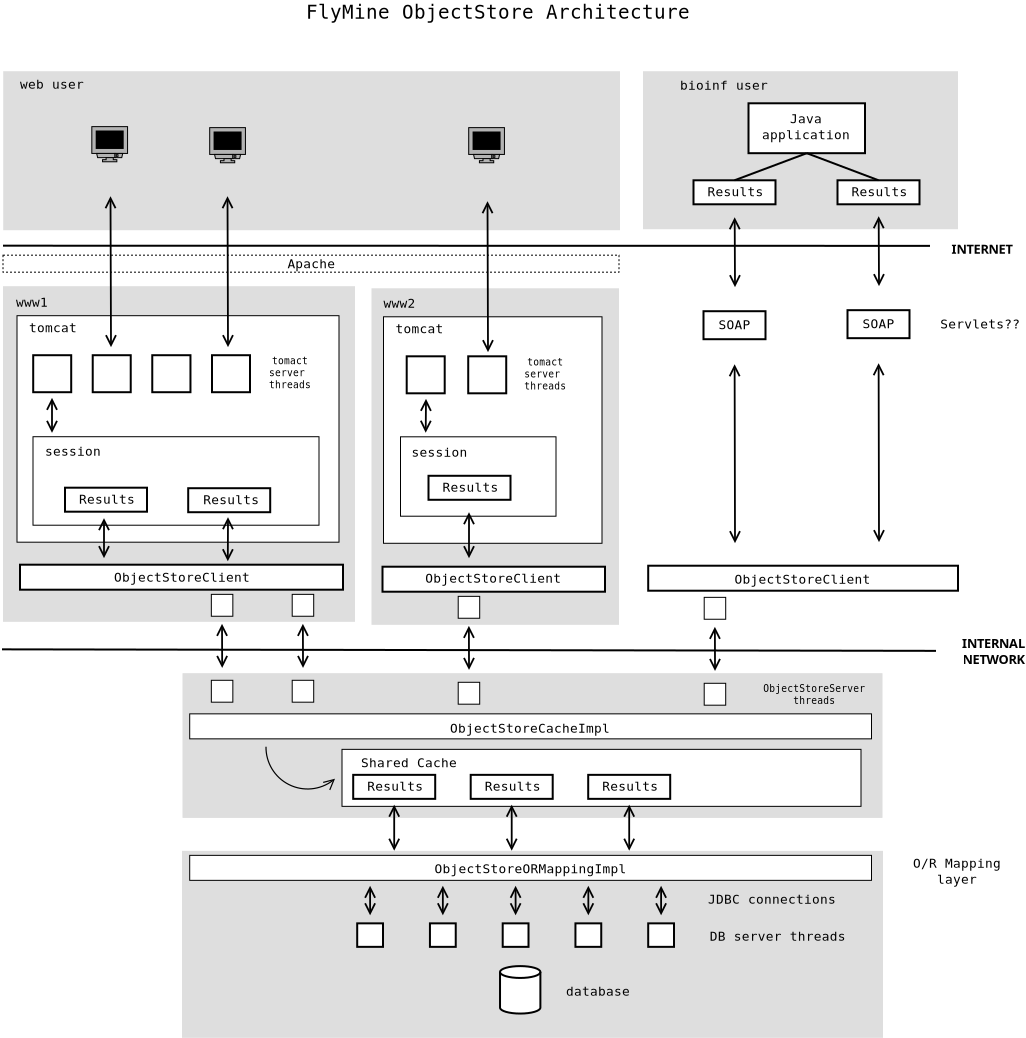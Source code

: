 <?xml version="1.0" encoding="UTF-8"?>
<dia:diagram xmlns:dia="http://www.lysator.liu.se/~alla/dia/">
  <dia:layer name="Background" visible="true">
    <dia:object type="Standard - Box" version="0" id="O0">
      <dia:attribute name="obj_pos">
        <dia:point val="28.049,26.861"/>
      </dia:attribute>
      <dia:attribute name="obj_bb">
        <dia:rectangle val="28.024,26.836;58.874,27.736"/>
      </dia:attribute>
      <dia:attribute name="elem_corner">
        <dia:point val="28.049,26.861"/>
      </dia:attribute>
      <dia:attribute name="elem_width">
        <dia:real val="30.8"/>
      </dia:attribute>
      <dia:attribute name="elem_height">
        <dia:real val="0.85"/>
      </dia:attribute>
      <dia:attribute name="border_width">
        <dia:real val="0.05"/>
      </dia:attribute>
      <dia:attribute name="show_background">
        <dia:boolean val="true"/>
      </dia:attribute>
      <dia:attribute name="line_style">
        <dia:enum val="4"/>
      </dia:attribute>
    </dia:object>
    <dia:object type="Standard - Text" version="0" id="O1">
      <dia:attribute name="obj_pos">
        <dia:point val="43.424,27.511"/>
      </dia:attribute>
      <dia:attribute name="obj_bb">
        <dia:rectangle val="41.879,26.844;45.018,27.794"/>
      </dia:attribute>
      <dia:attribute name="text">
        <dia:composite type="text">
          <dia:attribute name="string">
            <dia:string>#Apache#</dia:string>
          </dia:attribute>
          <dia:attribute name="font">
            <dia:font name="Courier"/>
          </dia:attribute>
          <dia:attribute name="height">
            <dia:real val="0.8"/>
          </dia:attribute>
          <dia:attribute name="pos">
            <dia:point val="43.424,27.511"/>
          </dia:attribute>
          <dia:attribute name="color">
            <dia:color val="#000000"/>
          </dia:attribute>
          <dia:attribute name="alignment">
            <dia:enum val="1"/>
          </dia:attribute>
        </dia:composite>
      </dia:attribute>
    </dia:object>
    <dia:object type="Standard - Box" version="0" id="O2">
      <dia:attribute name="obj_pos">
        <dia:point val="28.099,28.462"/>
      </dia:attribute>
      <dia:attribute name="obj_bb">
        <dia:rectangle val="28.049,28.413;45.649,45.195"/>
      </dia:attribute>
      <dia:attribute name="elem_corner">
        <dia:point val="28.099,28.462"/>
      </dia:attribute>
      <dia:attribute name="elem_width">
        <dia:real val="17.5"/>
      </dia:attribute>
      <dia:attribute name="elem_height">
        <dia:real val="16.683"/>
      </dia:attribute>
      <dia:attribute name="border_width">
        <dia:real val="0.1"/>
      </dia:attribute>
      <dia:attribute name="border_color">
        <dia:color val="#dedede"/>
      </dia:attribute>
      <dia:attribute name="inner_color">
        <dia:color val="#dedede"/>
      </dia:attribute>
      <dia:attribute name="show_background">
        <dia:boolean val="true"/>
      </dia:attribute>
    </dia:object>
    <dia:object type="Standard - Box" version="0" id="O3">
      <dia:attribute name="obj_pos">
        <dia:point val="28.749,29.887"/>
      </dia:attribute>
      <dia:attribute name="obj_bb">
        <dia:rectangle val="28.724,29.863;44.874,41.237"/>
      </dia:attribute>
      <dia:attribute name="elem_corner">
        <dia:point val="28.749,29.887"/>
      </dia:attribute>
      <dia:attribute name="elem_width">
        <dia:real val="16.1"/>
      </dia:attribute>
      <dia:attribute name="elem_height">
        <dia:real val="11.325"/>
      </dia:attribute>
      <dia:attribute name="border_width">
        <dia:real val="0.05"/>
      </dia:attribute>
      <dia:attribute name="show_background">
        <dia:boolean val="true"/>
      </dia:attribute>
    </dia:object>
    <dia:object type="Standard - Box" version="0" id="O4">
      <dia:attribute name="obj_pos">
        <dia:point val="37.049,56.695"/>
      </dia:attribute>
      <dia:attribute name="obj_bb">
        <dia:rectangle val="36.999,56.645;72.049,65.995"/>
      </dia:attribute>
      <dia:attribute name="elem_corner">
        <dia:point val="37.049,56.695"/>
      </dia:attribute>
      <dia:attribute name="elem_width">
        <dia:real val="34.95"/>
      </dia:attribute>
      <dia:attribute name="elem_height">
        <dia:real val="9.25"/>
      </dia:attribute>
      <dia:attribute name="border_width">
        <dia:real val="0.1"/>
      </dia:attribute>
      <dia:attribute name="border_color">
        <dia:color val="#dedede"/>
      </dia:attribute>
      <dia:attribute name="inner_color">
        <dia:color val="#dedede"/>
      </dia:attribute>
      <dia:attribute name="show_background">
        <dia:boolean val="true"/>
      </dia:attribute>
    </dia:object>
    <dia:object type="Standard - Box" version="0" id="O5">
      <dia:attribute name="obj_pos">
        <dia:point val="29.549,35.938"/>
      </dia:attribute>
      <dia:attribute name="obj_bb">
        <dia:rectangle val="29.524,35.913;43.874,40.388"/>
      </dia:attribute>
      <dia:attribute name="elem_corner">
        <dia:point val="29.549,35.938"/>
      </dia:attribute>
      <dia:attribute name="elem_width">
        <dia:real val="14.3"/>
      </dia:attribute>
      <dia:attribute name="elem_height">
        <dia:real val="4.425"/>
      </dia:attribute>
      <dia:attribute name="border_width">
        <dia:real val="0.05"/>
      </dia:attribute>
      <dia:attribute name="show_background">
        <dia:boolean val="true"/>
      </dia:attribute>
    </dia:object>
    <dia:object type="Standard - Box" version="0" id="O6">
      <dia:attribute name="obj_pos">
        <dia:point val="28.009,17.613"/>
      </dia:attribute>
      <dia:attribute name="obj_bb">
        <dia:rectangle val="27.959,17.562;58.999,25.712"/>
      </dia:attribute>
      <dia:attribute name="elem_corner">
        <dia:point val="28.009,17.613"/>
      </dia:attribute>
      <dia:attribute name="elem_width">
        <dia:real val="30.94"/>
      </dia:attribute>
      <dia:attribute name="elem_height">
        <dia:real val="8.05"/>
      </dia:attribute>
      <dia:attribute name="border_width">
        <dia:real val="0.1"/>
      </dia:attribute>
      <dia:attribute name="border_color">
        <dia:color val="#ffffff"/>
      </dia:attribute>
      <dia:attribute name="inner_color">
        <dia:color val="#dedede"/>
      </dia:attribute>
      <dia:attribute name="show_background">
        <dia:boolean val="true"/>
      </dia:attribute>
    </dia:object>
    <dia:object type="Standard - Box" version="0" id="O7">
      <dia:attribute name="obj_pos">
        <dia:point val="59.999,17.613"/>
      </dia:attribute>
      <dia:attribute name="obj_bb">
        <dia:rectangle val="59.949,17.562;75.899,25.663"/>
      </dia:attribute>
      <dia:attribute name="elem_corner">
        <dia:point val="59.999,17.613"/>
      </dia:attribute>
      <dia:attribute name="elem_width">
        <dia:real val="15.85"/>
      </dia:attribute>
      <dia:attribute name="elem_height">
        <dia:real val="8"/>
      </dia:attribute>
      <dia:attribute name="border_color">
        <dia:color val="#ffffff"/>
      </dia:attribute>
      <dia:attribute name="inner_color">
        <dia:color val="#dedede"/>
      </dia:attribute>
      <dia:attribute name="show_background">
        <dia:boolean val="true"/>
      </dia:attribute>
    </dia:object>
    <dia:object type="Standard - Text" version="0" id="O8">
      <dia:attribute name="obj_pos">
        <dia:point val="29.499,29.438"/>
      </dia:attribute>
      <dia:attribute name="obj_bb">
        <dia:rectangle val="28.504,28.77;30.543,29.72"/>
      </dia:attribute>
      <dia:attribute name="text">
        <dia:composite type="text">
          <dia:attribute name="string">
            <dia:string>#www1#</dia:string>
          </dia:attribute>
          <dia:attribute name="font">
            <dia:font name="Courier"/>
          </dia:attribute>
          <dia:attribute name="height">
            <dia:real val="0.8"/>
          </dia:attribute>
          <dia:attribute name="pos">
            <dia:point val="29.499,29.438"/>
          </dia:attribute>
          <dia:attribute name="color">
            <dia:color val="#000000"/>
          </dia:attribute>
          <dia:attribute name="alignment">
            <dia:enum val="1"/>
          </dia:attribute>
        </dia:composite>
      </dia:attribute>
    </dia:object>
    <dia:object type="Standard - Box" version="0" id="O9">
      <dia:attribute name="obj_pos">
        <dia:point val="38.499,31.863"/>
      </dia:attribute>
      <dia:attribute name="obj_bb">
        <dia:rectangle val="38.449,31.812;40.449,33.763"/>
      </dia:attribute>
      <dia:attribute name="elem_corner">
        <dia:point val="38.499,31.863"/>
      </dia:attribute>
      <dia:attribute name="elem_width">
        <dia:real val="1.9"/>
      </dia:attribute>
      <dia:attribute name="elem_height">
        <dia:real val="1.85"/>
      </dia:attribute>
      <dia:attribute name="show_background">
        <dia:boolean val="true"/>
      </dia:attribute>
    </dia:object>
    <dia:object type="Standard - Box" version="0" id="O10">
      <dia:attribute name="obj_pos">
        <dia:point val="35.512,31.863"/>
      </dia:attribute>
      <dia:attribute name="obj_bb">
        <dia:rectangle val="35.462,31.812;37.472,33.763"/>
      </dia:attribute>
      <dia:attribute name="elem_corner">
        <dia:point val="35.512,31.863"/>
      </dia:attribute>
      <dia:attribute name="elem_width">
        <dia:real val="1.91"/>
      </dia:attribute>
      <dia:attribute name="elem_height">
        <dia:real val="1.85"/>
      </dia:attribute>
      <dia:attribute name="show_background">
        <dia:boolean val="true"/>
      </dia:attribute>
    </dia:object>
    <dia:object type="Standard - Box" version="0" id="O11">
      <dia:attribute name="obj_pos">
        <dia:point val="32.535,31.863"/>
      </dia:attribute>
      <dia:attribute name="obj_bb">
        <dia:rectangle val="32.486,31.812;34.486,33.763"/>
      </dia:attribute>
      <dia:attribute name="elem_corner">
        <dia:point val="32.535,31.863"/>
      </dia:attribute>
      <dia:attribute name="elem_width">
        <dia:real val="1.9"/>
      </dia:attribute>
      <dia:attribute name="elem_height">
        <dia:real val="1.85"/>
      </dia:attribute>
      <dia:attribute name="show_background">
        <dia:boolean val="true"/>
      </dia:attribute>
    </dia:object>
    <dia:object type="Standard - Box" version="0" id="O12">
      <dia:attribute name="obj_pos">
        <dia:point val="29.559,31.863"/>
      </dia:attribute>
      <dia:attribute name="obj_bb">
        <dia:rectangle val="29.509,31.812;31.509,33.763"/>
      </dia:attribute>
      <dia:attribute name="elem_corner">
        <dia:point val="29.559,31.863"/>
      </dia:attribute>
      <dia:attribute name="elem_width">
        <dia:real val="1.9"/>
      </dia:attribute>
      <dia:attribute name="elem_height">
        <dia:real val="1.85"/>
      </dia:attribute>
      <dia:attribute name="show_background">
        <dia:boolean val="true"/>
      </dia:attribute>
    </dia:object>
    <dia:object type="Standard - Text" version="0" id="O13">
      <dia:attribute name="obj_pos">
        <dia:point val="31.549,36.888"/>
      </dia:attribute>
      <dia:attribute name="obj_bb">
        <dia:rectangle val="29.771,36.22;33.376,37.17"/>
      </dia:attribute>
      <dia:attribute name="text">
        <dia:composite type="text">
          <dia:attribute name="string">
            <dia:string>#session#</dia:string>
          </dia:attribute>
          <dia:attribute name="font">
            <dia:font name="Courier"/>
          </dia:attribute>
          <dia:attribute name="height">
            <dia:real val="0.8"/>
          </dia:attribute>
          <dia:attribute name="pos">
            <dia:point val="31.549,36.888"/>
          </dia:attribute>
          <dia:attribute name="color">
            <dia:color val="#000000"/>
          </dia:attribute>
          <dia:attribute name="alignment">
            <dia:enum val="1"/>
          </dia:attribute>
        </dia:composite>
      </dia:attribute>
    </dia:object>
    <dia:group>
      <dia:object type="Standard - Box" version="0" id="O14">
        <dia:attribute name="obj_pos">
          <dia:point val="31.149,38.487"/>
        </dia:attribute>
        <dia:attribute name="obj_bb">
          <dia:rectangle val="31.099,38.438;35.299,39.737"/>
        </dia:attribute>
        <dia:attribute name="elem_corner">
          <dia:point val="31.149,38.487"/>
        </dia:attribute>
        <dia:attribute name="elem_width">
          <dia:real val="4.1"/>
        </dia:attribute>
        <dia:attribute name="elem_height">
          <dia:real val="1.2"/>
        </dia:attribute>
        <dia:attribute name="show_background">
          <dia:boolean val="true"/>
        </dia:attribute>
      </dia:object>
      <dia:object type="Standard - Text" version="0" id="O15">
        <dia:attribute name="obj_pos">
          <dia:point val="33.249,39.288"/>
        </dia:attribute>
        <dia:attribute name="obj_bb">
          <dia:rectangle val="31.462,38.67;35.035,39.47"/>
        </dia:attribute>
        <dia:attribute name="text">
          <dia:composite type="text">
            <dia:attribute name="string">
              <dia:string>#Results#</dia:string>
            </dia:attribute>
            <dia:attribute name="font">
              <dia:font name="Courier"/>
            </dia:attribute>
            <dia:attribute name="height">
              <dia:real val="0.8"/>
            </dia:attribute>
            <dia:attribute name="pos">
              <dia:point val="33.249,39.288"/>
            </dia:attribute>
            <dia:attribute name="color">
              <dia:color val="#000000"/>
            </dia:attribute>
            <dia:attribute name="alignment">
              <dia:enum val="1"/>
            </dia:attribute>
          </dia:composite>
        </dia:attribute>
      </dia:object>
    </dia:group>
    <dia:group>
      <dia:object type="Standard - Box" version="0" id="O16">
        <dia:attribute name="obj_pos">
          <dia:point val="37.309,38.513"/>
        </dia:attribute>
        <dia:attribute name="obj_bb">
          <dia:rectangle val="37.259,38.462;41.459,39.763"/>
        </dia:attribute>
        <dia:attribute name="elem_corner">
          <dia:point val="37.309,38.513"/>
        </dia:attribute>
        <dia:attribute name="elem_width">
          <dia:real val="4.1"/>
        </dia:attribute>
        <dia:attribute name="elem_height">
          <dia:real val="1.2"/>
        </dia:attribute>
        <dia:attribute name="show_background">
          <dia:boolean val="true"/>
        </dia:attribute>
      </dia:object>
      <dia:object type="Standard - Text" version="0" id="O17">
        <dia:attribute name="obj_pos">
          <dia:point val="39.459,39.312"/>
        </dia:attribute>
        <dia:attribute name="obj_bb">
          <dia:rectangle val="37.672,38.695;41.245,39.495"/>
        </dia:attribute>
        <dia:attribute name="text">
          <dia:composite type="text">
            <dia:attribute name="string">
              <dia:string>#Results#</dia:string>
            </dia:attribute>
            <dia:attribute name="font">
              <dia:font name="Courier"/>
            </dia:attribute>
            <dia:attribute name="height">
              <dia:real val="0.8"/>
            </dia:attribute>
            <dia:attribute name="pos">
              <dia:point val="39.459,39.312"/>
            </dia:attribute>
            <dia:attribute name="color">
              <dia:color val="#000000"/>
            </dia:attribute>
            <dia:attribute name="alignment">
              <dia:enum val="1"/>
            </dia:attribute>
          </dia:composite>
        </dia:attribute>
      </dia:object>
    </dia:group>
    <dia:group>
      <dia:object type="Standard - Box" version="0" id="O18">
        <dia:attribute name="obj_pos">
          <dia:point val="28.899,42.337"/>
        </dia:attribute>
        <dia:attribute name="obj_bb">
          <dia:rectangle val="28.849,42.288;45.099,43.638"/>
        </dia:attribute>
        <dia:attribute name="elem_corner">
          <dia:point val="28.899,42.337"/>
        </dia:attribute>
        <dia:attribute name="elem_width">
          <dia:real val="16.15"/>
        </dia:attribute>
        <dia:attribute name="elem_height">
          <dia:real val="1.25"/>
        </dia:attribute>
        <dia:attribute name="show_background">
          <dia:boolean val="true"/>
        </dia:attribute>
      </dia:object>
      <dia:object type="Standard - Text" version="0" id="O19">
        <dia:attribute name="obj_pos">
          <dia:point val="36.999,43.188"/>
        </dia:attribute>
        <dia:attribute name="obj_bb">
          <dia:rectangle val="32.577,42.57;41.421,43.37"/>
        </dia:attribute>
        <dia:attribute name="text">
          <dia:composite type="text">
            <dia:attribute name="string">
              <dia:string>#ObjectStoreClient#</dia:string>
            </dia:attribute>
            <dia:attribute name="font">
              <dia:font name="Courier"/>
            </dia:attribute>
            <dia:attribute name="height">
              <dia:real val="0.8"/>
            </dia:attribute>
            <dia:attribute name="pos">
              <dia:point val="36.999,43.188"/>
            </dia:attribute>
            <dia:attribute name="color">
              <dia:color val="#000000"/>
            </dia:attribute>
            <dia:attribute name="alignment">
              <dia:enum val="1"/>
            </dia:attribute>
          </dia:composite>
        </dia:attribute>
      </dia:object>
    </dia:group>
    <dia:object type="Standard - Box" version="0" id="O20">
      <dia:attribute name="obj_pos">
        <dia:point val="60.309,42.388"/>
      </dia:attribute>
      <dia:attribute name="obj_bb">
        <dia:rectangle val="60.259,42.337;75.849,43.688"/>
      </dia:attribute>
      <dia:attribute name="elem_corner">
        <dia:point val="60.309,42.388"/>
      </dia:attribute>
      <dia:attribute name="elem_width">
        <dia:real val="15.49"/>
      </dia:attribute>
      <dia:attribute name="elem_height">
        <dia:real val="1.25"/>
      </dia:attribute>
      <dia:attribute name="show_background">
        <dia:boolean val="true"/>
      </dia:attribute>
    </dia:object>
    <dia:object type="Standard - Text" version="0" id="O21">
      <dia:attribute name="obj_pos">
        <dia:point val="68.029,43.288"/>
      </dia:attribute>
      <dia:attribute name="obj_bb">
        <dia:rectangle val="63.607,42.62;72.501,43.57"/>
      </dia:attribute>
      <dia:attribute name="text">
        <dia:composite type="text">
          <dia:attribute name="string">
            <dia:string>#ObjectStoreClient#</dia:string>
          </dia:attribute>
          <dia:attribute name="font">
            <dia:font name="Courier"/>
          </dia:attribute>
          <dia:attribute name="height">
            <dia:real val="0.8"/>
          </dia:attribute>
          <dia:attribute name="pos">
            <dia:point val="68.029,43.288"/>
          </dia:attribute>
          <dia:attribute name="color">
            <dia:color val="#000000"/>
          </dia:attribute>
          <dia:attribute name="alignment">
            <dia:enum val="1"/>
          </dia:attribute>
        </dia:composite>
      </dia:attribute>
    </dia:object>
    <dia:object type="Standard - Box" version="0" id="O22">
      <dia:attribute name="obj_pos">
        <dia:point val="37.049,47.788"/>
      </dia:attribute>
      <dia:attribute name="obj_bb">
        <dia:rectangle val="37.049,47.788;71.999,54.97"/>
      </dia:attribute>
      <dia:attribute name="elem_corner">
        <dia:point val="37.049,47.788"/>
      </dia:attribute>
      <dia:attribute name="elem_width">
        <dia:real val="34.95"/>
      </dia:attribute>
      <dia:attribute name="elem_height">
        <dia:real val="7.183"/>
      </dia:attribute>
      <dia:attribute name="border_width">
        <dia:real val="1.49e-08"/>
      </dia:attribute>
      <dia:attribute name="border_color">
        <dia:color val="#dedede"/>
      </dia:attribute>
      <dia:attribute name="inner_color">
        <dia:color val="#dedede"/>
      </dia:attribute>
      <dia:attribute name="show_background">
        <dia:boolean val="true"/>
      </dia:attribute>
    </dia:object>
    <dia:object type="Standard - Box" version="0" id="O23">
      <dia:attribute name="obj_pos">
        <dia:point val="37.384,49.795"/>
      </dia:attribute>
      <dia:attribute name="obj_bb">
        <dia:rectangle val="37.359,49.77;71.499,51.07"/>
      </dia:attribute>
      <dia:attribute name="elem_corner">
        <dia:point val="37.384,49.795"/>
      </dia:attribute>
      <dia:attribute name="elem_width">
        <dia:real val="34.09"/>
      </dia:attribute>
      <dia:attribute name="elem_height">
        <dia:real val="1.25"/>
      </dia:attribute>
      <dia:attribute name="border_width">
        <dia:real val="0.05"/>
      </dia:attribute>
      <dia:attribute name="show_background">
        <dia:boolean val="true"/>
      </dia:attribute>
    </dia:object>
    <dia:object type="Standard - Text" version="0" id="O24">
      <dia:attribute name="obj_pos">
        <dia:point val="54.404,50.745"/>
      </dia:attribute>
      <dia:attribute name="obj_bb">
        <dia:rectangle val="49.185,50.078;59.672,51.028"/>
      </dia:attribute>
      <dia:attribute name="text">
        <dia:composite type="text">
          <dia:attribute name="string">
            <dia:string>#ObjectStoreCacheImpl#</dia:string>
          </dia:attribute>
          <dia:attribute name="font">
            <dia:font name="Courier"/>
          </dia:attribute>
          <dia:attribute name="height">
            <dia:real val="0.8"/>
          </dia:attribute>
          <dia:attribute name="pos">
            <dia:point val="54.404,50.745"/>
          </dia:attribute>
          <dia:attribute name="color">
            <dia:color val="#000000"/>
          </dia:attribute>
          <dia:attribute name="alignment">
            <dia:enum val="1"/>
          </dia:attribute>
        </dia:composite>
      </dia:attribute>
    </dia:object>
    <dia:object type="Standard - Box" version="0" id="O25">
      <dia:attribute name="obj_pos">
        <dia:point val="44.999,51.57"/>
      </dia:attribute>
      <dia:attribute name="obj_bb">
        <dia:rectangle val="44.974,51.545;70.974,54.445"/>
      </dia:attribute>
      <dia:attribute name="elem_corner">
        <dia:point val="44.999,51.57"/>
      </dia:attribute>
      <dia:attribute name="elem_width">
        <dia:real val="25.95"/>
      </dia:attribute>
      <dia:attribute name="elem_height">
        <dia:real val="2.85"/>
      </dia:attribute>
      <dia:attribute name="border_width">
        <dia:real val="0.05"/>
      </dia:attribute>
      <dia:attribute name="show_background">
        <dia:boolean val="true"/>
      </dia:attribute>
    </dia:object>
    <dia:object type="Standard - Text" version="0" id="O26">
      <dia:attribute name="obj_pos">
        <dia:point val="48.349,52.47"/>
      </dia:attribute>
      <dia:attribute name="obj_bb">
        <dia:rectangle val="45.256,51.853;51.442,52.653"/>
      </dia:attribute>
      <dia:attribute name="text">
        <dia:composite type="text">
          <dia:attribute name="string">
            <dia:string>#Shared Cache#</dia:string>
          </dia:attribute>
          <dia:attribute name="font">
            <dia:font name="Courier"/>
          </dia:attribute>
          <dia:attribute name="height">
            <dia:real val="0.8"/>
          </dia:attribute>
          <dia:attribute name="pos">
            <dia:point val="48.349,52.47"/>
          </dia:attribute>
          <dia:attribute name="color">
            <dia:color val="#000000"/>
          </dia:attribute>
          <dia:attribute name="alignment">
            <dia:enum val="1"/>
          </dia:attribute>
        </dia:composite>
      </dia:attribute>
    </dia:object>
    <dia:group>
      <dia:object type="Standard - Box" version="0" id="O27">
        <dia:attribute name="obj_pos">
          <dia:point val="45.559,52.845"/>
        </dia:attribute>
        <dia:attribute name="obj_bb">
          <dia:rectangle val="45.509,52.795;49.709,54.095"/>
        </dia:attribute>
        <dia:attribute name="elem_corner">
          <dia:point val="45.559,52.845"/>
        </dia:attribute>
        <dia:attribute name="elem_width">
          <dia:real val="4.1"/>
        </dia:attribute>
        <dia:attribute name="elem_height">
          <dia:real val="1.2"/>
        </dia:attribute>
        <dia:attribute name="show_background">
          <dia:boolean val="true"/>
        </dia:attribute>
      </dia:object>
      <dia:object type="Standard - Text" version="0" id="O28">
        <dia:attribute name="obj_pos">
          <dia:point val="47.659,53.645"/>
        </dia:attribute>
        <dia:attribute name="obj_bb">
          <dia:rectangle val="45.872,53.028;49.445,53.828"/>
        </dia:attribute>
        <dia:attribute name="text">
          <dia:composite type="text">
            <dia:attribute name="string">
              <dia:string>#Results#</dia:string>
            </dia:attribute>
            <dia:attribute name="font">
              <dia:font name="Courier"/>
            </dia:attribute>
            <dia:attribute name="height">
              <dia:real val="0.8"/>
            </dia:attribute>
            <dia:attribute name="pos">
              <dia:point val="47.659,53.645"/>
            </dia:attribute>
            <dia:attribute name="color">
              <dia:color val="#000000"/>
            </dia:attribute>
            <dia:attribute name="alignment">
              <dia:enum val="1"/>
            </dia:attribute>
          </dia:composite>
        </dia:attribute>
      </dia:object>
    </dia:group>
    <dia:group>
      <dia:object type="Standard - Box" version="0" id="O29">
        <dia:attribute name="obj_pos">
          <dia:point val="51.434,52.845"/>
        </dia:attribute>
        <dia:attribute name="obj_bb">
          <dia:rectangle val="51.384,52.795;55.584,54.095"/>
        </dia:attribute>
        <dia:attribute name="elem_corner">
          <dia:point val="51.434,52.845"/>
        </dia:attribute>
        <dia:attribute name="elem_width">
          <dia:real val="4.1"/>
        </dia:attribute>
        <dia:attribute name="elem_height">
          <dia:real val="1.2"/>
        </dia:attribute>
        <dia:attribute name="show_background">
          <dia:boolean val="true"/>
        </dia:attribute>
      </dia:object>
      <dia:object type="Standard - Text" version="0" id="O30">
        <dia:attribute name="obj_pos">
          <dia:point val="53.534,53.645"/>
        </dia:attribute>
        <dia:attribute name="obj_bb">
          <dia:rectangle val="51.747,53.028;55.32,53.828"/>
        </dia:attribute>
        <dia:attribute name="text">
          <dia:composite type="text">
            <dia:attribute name="string">
              <dia:string>#Results#</dia:string>
            </dia:attribute>
            <dia:attribute name="font">
              <dia:font name="Courier"/>
            </dia:attribute>
            <dia:attribute name="height">
              <dia:real val="0.8"/>
            </dia:attribute>
            <dia:attribute name="pos">
              <dia:point val="53.534,53.645"/>
            </dia:attribute>
            <dia:attribute name="color">
              <dia:color val="#000000"/>
            </dia:attribute>
            <dia:attribute name="alignment">
              <dia:enum val="1"/>
            </dia:attribute>
          </dia:composite>
        </dia:attribute>
      </dia:object>
    </dia:group>
    <dia:group>
      <dia:object type="Standard - Box" version="0" id="O31">
        <dia:attribute name="obj_pos">
          <dia:point val="57.309,52.845"/>
        </dia:attribute>
        <dia:attribute name="obj_bb">
          <dia:rectangle val="57.259,52.795;61.459,54.095"/>
        </dia:attribute>
        <dia:attribute name="elem_corner">
          <dia:point val="57.309,52.845"/>
        </dia:attribute>
        <dia:attribute name="elem_width">
          <dia:real val="4.1"/>
        </dia:attribute>
        <dia:attribute name="elem_height">
          <dia:real val="1.2"/>
        </dia:attribute>
        <dia:attribute name="show_background">
          <dia:boolean val="true"/>
        </dia:attribute>
      </dia:object>
      <dia:object type="Standard - Text" version="0" id="O32">
        <dia:attribute name="obj_pos">
          <dia:point val="59.409,53.645"/>
        </dia:attribute>
        <dia:attribute name="obj_bb">
          <dia:rectangle val="57.622,53.028;61.195,53.828"/>
        </dia:attribute>
        <dia:attribute name="text">
          <dia:composite type="text">
            <dia:attribute name="string">
              <dia:string>#Results#</dia:string>
            </dia:attribute>
            <dia:attribute name="font">
              <dia:font name="Courier"/>
            </dia:attribute>
            <dia:attribute name="height">
              <dia:real val="0.8"/>
            </dia:attribute>
            <dia:attribute name="pos">
              <dia:point val="59.409,53.645"/>
            </dia:attribute>
            <dia:attribute name="color">
              <dia:color val="#000000"/>
            </dia:attribute>
            <dia:attribute name="alignment">
              <dia:enum val="1"/>
            </dia:attribute>
          </dia:composite>
        </dia:attribute>
      </dia:object>
    </dia:group>
    <dia:object type="Standard - Box" version="0" id="O33">
      <dia:attribute name="obj_pos">
        <dia:point val="37.384,56.87"/>
      </dia:attribute>
      <dia:attribute name="obj_bb">
        <dia:rectangle val="37.359,56.845;71.499,58.145"/>
      </dia:attribute>
      <dia:attribute name="elem_corner">
        <dia:point val="37.384,56.87"/>
      </dia:attribute>
      <dia:attribute name="elem_width">
        <dia:real val="34.09"/>
      </dia:attribute>
      <dia:attribute name="elem_height">
        <dia:real val="1.25"/>
      </dia:attribute>
      <dia:attribute name="border_width">
        <dia:real val="0.05"/>
      </dia:attribute>
      <dia:attribute name="show_background">
        <dia:boolean val="true"/>
      </dia:attribute>
    </dia:object>
    <dia:object type="Standard - Text" version="0" id="O34">
      <dia:attribute name="obj_pos">
        <dia:point val="54.429,57.77"/>
      </dia:attribute>
      <dia:attribute name="obj_bb">
        <dia:rectangle val="48.154,57.153;60.703,57.953"/>
      </dia:attribute>
      <dia:attribute name="text">
        <dia:composite type="text">
          <dia:attribute name="string">
            <dia:string>#ObjectStoreORMappingImpl#</dia:string>
          </dia:attribute>
          <dia:attribute name="font">
            <dia:font name="Courier"/>
          </dia:attribute>
          <dia:attribute name="height">
            <dia:real val="0.8"/>
          </dia:attribute>
          <dia:attribute name="pos">
            <dia:point val="54.429,57.77"/>
          </dia:attribute>
          <dia:attribute name="color">
            <dia:color val="#000000"/>
          </dia:attribute>
          <dia:attribute name="alignment">
            <dia:enum val="1"/>
          </dia:attribute>
        </dia:composite>
      </dia:attribute>
    </dia:object>
    <dia:object type="Network - Storage" version="0" id="O35">
      <dia:attribute name="obj_pos">
        <dia:point val="52.9,62.407"/>
      </dia:attribute>
      <dia:attribute name="obj_bb">
        <dia:rectangle val="52.85,62.357;54.968,65.581"/>
      </dia:attribute>
      <dia:attribute name="elem_corner">
        <dia:point val="52.9,62.407"/>
      </dia:attribute>
      <dia:attribute name="elem_width">
        <dia:real val="2.018"/>
      </dia:attribute>
      <dia:attribute name="elem_height">
        <dia:real val="2.374"/>
      </dia:attribute>
      <dia:attribute name="show_background">
        <dia:boolean val="true"/>
      </dia:attribute>
      <dia:attribute name="flip_horizontal">
        <dia:boolean val="false"/>
      </dia:attribute>
      <dia:attribute name="flip_vertical">
        <dia:boolean val="false"/>
      </dia:attribute>
      <dia:attribute name="padding">
        <dia:real val="0.354"/>
      </dia:attribute>
      <dia:attribute name="text">
        <dia:composite type="text">
          <dia:attribute name="string">
            <dia:string>##</dia:string>
          </dia:attribute>
          <dia:attribute name="font">
            <dia:font name="Courier"/>
          </dia:attribute>
          <dia:attribute name="height">
            <dia:real val="0.8"/>
          </dia:attribute>
          <dia:attribute name="pos">
            <dia:point val="54.087,65.398"/>
          </dia:attribute>
          <dia:attribute name="color">
            <dia:color val="#000000"/>
          </dia:attribute>
          <dia:attribute name="alignment">
            <dia:enum val="1"/>
          </dia:attribute>
        </dia:composite>
      </dia:attribute>
    </dia:object>
    <dia:object type="Network - General Monitor (With Stand)" version="0" id="O36">
      <dia:attribute name="obj_pos">
        <dia:point val="32.49,20.434"/>
      </dia:attribute>
      <dia:attribute name="obj_bb">
        <dia:rectangle val="32.465,20.409;34.302,23.05"/>
      </dia:attribute>
      <dia:attribute name="elem_corner">
        <dia:point val="32.49,20.434"/>
      </dia:attribute>
      <dia:attribute name="elem_width">
        <dia:real val="1.787"/>
      </dia:attribute>
      <dia:attribute name="elem_height">
        <dia:real val="1.757"/>
      </dia:attribute>
      <dia:attribute name="show_background">
        <dia:boolean val="true"/>
      </dia:attribute>
      <dia:attribute name="flip_horizontal">
        <dia:boolean val="false"/>
      </dia:attribute>
      <dia:attribute name="flip_vertical">
        <dia:boolean val="false"/>
      </dia:attribute>
      <dia:attribute name="padding">
        <dia:real val="0.354"/>
      </dia:attribute>
      <dia:attribute name="text">
        <dia:composite type="text">
          <dia:attribute name="string">
            <dia:string>##</dia:string>
          </dia:attribute>
          <dia:attribute name="font">
            <dia:font name="Courier"/>
          </dia:attribute>
          <dia:attribute name="height">
            <dia:real val="0.8"/>
          </dia:attribute>
          <dia:attribute name="pos">
            <dia:point val="33.384,22.868"/>
          </dia:attribute>
          <dia:attribute name="color">
            <dia:color val="#000000"/>
          </dia:attribute>
          <dia:attribute name="alignment">
            <dia:enum val="1"/>
          </dia:attribute>
        </dia:composite>
      </dia:attribute>
    </dia:object>
    <dia:object type="Network - General Monitor (With Stand)" version="0" id="O37">
      <dia:attribute name="obj_pos">
        <dia:point val="38.384,20.484"/>
      </dia:attribute>
      <dia:attribute name="obj_bb">
        <dia:rectangle val="38.359,20.459;40.196,23.101"/>
      </dia:attribute>
      <dia:attribute name="elem_corner">
        <dia:point val="38.384,20.484"/>
      </dia:attribute>
      <dia:attribute name="elem_width">
        <dia:real val="1.787"/>
      </dia:attribute>
      <dia:attribute name="elem_height">
        <dia:real val="1.757"/>
      </dia:attribute>
      <dia:attribute name="show_background">
        <dia:boolean val="true"/>
      </dia:attribute>
      <dia:attribute name="flip_horizontal">
        <dia:boolean val="false"/>
      </dia:attribute>
      <dia:attribute name="flip_vertical">
        <dia:boolean val="false"/>
      </dia:attribute>
      <dia:attribute name="padding">
        <dia:real val="0.354"/>
      </dia:attribute>
      <dia:attribute name="text">
        <dia:composite type="text">
          <dia:attribute name="string">
            <dia:string>##</dia:string>
          </dia:attribute>
          <dia:attribute name="font">
            <dia:font name="Courier"/>
          </dia:attribute>
          <dia:attribute name="height">
            <dia:real val="0.8"/>
          </dia:attribute>
          <dia:attribute name="pos">
            <dia:point val="39.277,22.918"/>
          </dia:attribute>
          <dia:attribute name="color">
            <dia:color val="#000000"/>
          </dia:attribute>
          <dia:attribute name="alignment">
            <dia:enum val="1"/>
          </dia:attribute>
        </dia:composite>
      </dia:attribute>
    </dia:object>
    <dia:object type="Network - General Monitor (With Stand)" version="0" id="O38">
      <dia:attribute name="obj_pos">
        <dia:point val="51.334,20.484"/>
      </dia:attribute>
      <dia:attribute name="obj_bb">
        <dia:rectangle val="51.309,20.459;53.146,23.201"/>
      </dia:attribute>
      <dia:attribute name="elem_corner">
        <dia:point val="51.334,20.484"/>
      </dia:attribute>
      <dia:attribute name="elem_width">
        <dia:real val="1.787"/>
      </dia:attribute>
      <dia:attribute name="elem_height">
        <dia:real val="1.757"/>
      </dia:attribute>
      <dia:attribute name="show_background">
        <dia:boolean val="true"/>
      </dia:attribute>
      <dia:attribute name="flip_horizontal">
        <dia:boolean val="false"/>
      </dia:attribute>
      <dia:attribute name="flip_vertical">
        <dia:boolean val="false"/>
      </dia:attribute>
      <dia:attribute name="padding">
        <dia:real val="0.354"/>
      </dia:attribute>
      <dia:attribute name="text">
        <dia:composite type="text">
          <dia:attribute name="string">
            <dia:string>##</dia:string>
          </dia:attribute>
          <dia:attribute name="font">
            <dia:font name="Courier"/>
          </dia:attribute>
          <dia:attribute name="height">
            <dia:real val="0.8"/>
          </dia:attribute>
          <dia:attribute name="pos">
            <dia:point val="52.227,22.918"/>
          </dia:attribute>
          <dia:attribute name="color">
            <dia:color val="#000000"/>
          </dia:attribute>
          <dia:attribute name="alignment">
            <dia:enum val="1"/>
          </dia:attribute>
        </dia:composite>
      </dia:attribute>
    </dia:object>
    <dia:object type="Standard - Text" version="0" id="O39">
      <dia:attribute name="obj_pos">
        <dia:point val="30.499,18.544"/>
      </dia:attribute>
      <dia:attribute name="obj_bb">
        <dia:rectangle val="28.426,17.927;32.571,18.727"/>
      </dia:attribute>
      <dia:attribute name="text">
        <dia:composite type="text">
          <dia:attribute name="string">
            <dia:string>#web user#</dia:string>
          </dia:attribute>
          <dia:attribute name="font">
            <dia:font name="Courier"/>
          </dia:attribute>
          <dia:attribute name="height">
            <dia:real val="0.8"/>
          </dia:attribute>
          <dia:attribute name="pos">
            <dia:point val="30.499,18.544"/>
          </dia:attribute>
          <dia:attribute name="color">
            <dia:color val="#000000"/>
          </dia:attribute>
          <dia:attribute name="alignment">
            <dia:enum val="1"/>
          </dia:attribute>
        </dia:composite>
      </dia:attribute>
    </dia:object>
    <dia:object type="Standard - Text" version="0" id="O40">
      <dia:attribute name="obj_pos">
        <dia:point val="64.099,18.594"/>
      </dia:attribute>
      <dia:attribute name="obj_bb">
        <dia:rectangle val="61.23,17.977;66.968,18.777"/>
      </dia:attribute>
      <dia:attribute name="text">
        <dia:composite type="text">
          <dia:attribute name="string">
            <dia:string>#bioinf user#</dia:string>
          </dia:attribute>
          <dia:attribute name="font">
            <dia:font name="Courier"/>
          </dia:attribute>
          <dia:attribute name="height">
            <dia:real val="0.8"/>
          </dia:attribute>
          <dia:attribute name="pos">
            <dia:point val="64.099,18.594"/>
          </dia:attribute>
          <dia:attribute name="color">
            <dia:color val="#000000"/>
          </dia:attribute>
          <dia:attribute name="alignment">
            <dia:enum val="1"/>
          </dia:attribute>
        </dia:composite>
      </dia:attribute>
    </dia:object>
    <dia:object type="Standard - Text" version="0" id="O41">
      <dia:attribute name="obj_pos">
        <dia:point val="57.799,63.888"/>
      </dia:attribute>
      <dia:attribute name="obj_bb">
        <dia:rectangle val="55.748,63.22;59.899,64.17"/>
      </dia:attribute>
      <dia:attribute name="text">
        <dia:composite type="text">
          <dia:attribute name="string">
            <dia:string>#database#</dia:string>
          </dia:attribute>
          <dia:attribute name="font">
            <dia:font name="Courier"/>
          </dia:attribute>
          <dia:attribute name="height">
            <dia:real val="0.8"/>
          </dia:attribute>
          <dia:attribute name="pos">
            <dia:point val="57.799,63.888"/>
          </dia:attribute>
          <dia:attribute name="color">
            <dia:color val="#000000"/>
          </dia:attribute>
          <dia:attribute name="alignment">
            <dia:enum val="1"/>
          </dia:attribute>
        </dia:composite>
      </dia:attribute>
    </dia:object>
    <dia:object type="Standard - Text" version="0" id="O42">
      <dia:attribute name="obj_pos">
        <dia:point val="66.78,61.138"/>
      </dia:attribute>
      <dia:attribute name="obj_bb">
        <dia:rectangle val="62.354,60.47;71.257,61.42"/>
      </dia:attribute>
      <dia:attribute name="text">
        <dia:composite type="text">
          <dia:attribute name="string">
            <dia:string>#DB server threads#</dia:string>
          </dia:attribute>
          <dia:attribute name="font">
            <dia:font name="Courier"/>
          </dia:attribute>
          <dia:attribute name="height">
            <dia:real val="0.8"/>
          </dia:attribute>
          <dia:attribute name="pos">
            <dia:point val="66.78,61.138"/>
          </dia:attribute>
          <dia:attribute name="color">
            <dia:color val="#000000"/>
          </dia:attribute>
          <dia:attribute name="alignment">
            <dia:enum val="1"/>
          </dia:attribute>
        </dia:composite>
      </dia:attribute>
    </dia:object>
    <dia:object type="Standard - Text" version="0" id="O43">
      <dia:attribute name="obj_pos">
        <dia:point val="66.499,59.288"/>
      </dia:attribute>
      <dia:attribute name="obj_bb">
        <dia:rectangle val="62.354,58.67;70.644,59.47"/>
      </dia:attribute>
      <dia:attribute name="text">
        <dia:composite type="text">
          <dia:attribute name="string">
            <dia:string>#JDBC connections#</dia:string>
          </dia:attribute>
          <dia:attribute name="font">
            <dia:font name="Courier"/>
          </dia:attribute>
          <dia:attribute name="height">
            <dia:real val="0.8"/>
          </dia:attribute>
          <dia:attribute name="pos">
            <dia:point val="66.499,59.288"/>
          </dia:attribute>
          <dia:attribute name="color">
            <dia:color val="#000000"/>
          </dia:attribute>
          <dia:attribute name="alignment">
            <dia:enum val="1"/>
          </dia:attribute>
        </dia:composite>
      </dia:attribute>
    </dia:object>
    <dia:object type="Standard - Line" version="0" id="O44">
      <dia:attribute name="obj_pos">
        <dia:point val="47.609,54.337"/>
      </dia:attribute>
      <dia:attribute name="obj_bb">
        <dia:rectangle val="47.109,54.292;48.109,56.682"/>
      </dia:attribute>
      <dia:attribute name="conn_endpoints">
        <dia:point val="47.609,54.337"/>
        <dia:point val="47.609,56.638"/>
      </dia:attribute>
      <dia:attribute name="numcp">
        <dia:int val="1"/>
      </dia:attribute>
      <dia:attribute name="line_width">
        <dia:real val="0.09"/>
      </dia:attribute>
      <dia:attribute name="start_arrow">
        <dia:enum val="1"/>
      </dia:attribute>
      <dia:attribute name="start_arrow_length">
        <dia:real val="0.5"/>
      </dia:attribute>
      <dia:attribute name="start_arrow_width">
        <dia:real val="0.5"/>
      </dia:attribute>
      <dia:attribute name="end_arrow">
        <dia:enum val="1"/>
      </dia:attribute>
      <dia:attribute name="end_arrow_length">
        <dia:real val="0.5"/>
      </dia:attribute>
      <dia:attribute name="end_arrow_width">
        <dia:real val="0.5"/>
      </dia:attribute>
    </dia:object>
    <dia:object type="Standard - Line" version="0" id="O45">
      <dia:attribute name="obj_pos">
        <dia:point val="59.359,54.337"/>
      </dia:attribute>
      <dia:attribute name="obj_bb">
        <dia:rectangle val="58.859,54.292;59.859,56.682"/>
      </dia:attribute>
      <dia:attribute name="conn_endpoints">
        <dia:point val="59.359,54.337"/>
        <dia:point val="59.359,56.638"/>
      </dia:attribute>
      <dia:attribute name="numcp">
        <dia:int val="1"/>
      </dia:attribute>
      <dia:attribute name="line_width">
        <dia:real val="0.09"/>
      </dia:attribute>
      <dia:attribute name="start_arrow">
        <dia:enum val="1"/>
      </dia:attribute>
      <dia:attribute name="start_arrow_length">
        <dia:real val="0.5"/>
      </dia:attribute>
      <dia:attribute name="start_arrow_width">
        <dia:real val="0.5"/>
      </dia:attribute>
      <dia:attribute name="end_arrow">
        <dia:enum val="1"/>
      </dia:attribute>
      <dia:attribute name="end_arrow_length">
        <dia:real val="0.5"/>
      </dia:attribute>
      <dia:attribute name="end_arrow_width">
        <dia:real val="0.5"/>
      </dia:attribute>
    </dia:object>
    <dia:object type="Standard - Line" version="0" id="O46">
      <dia:attribute name="obj_pos">
        <dia:point val="53.484,54.337"/>
      </dia:attribute>
      <dia:attribute name="obj_bb">
        <dia:rectangle val="52.984,54.292;53.984,56.682"/>
      </dia:attribute>
      <dia:attribute name="conn_endpoints">
        <dia:point val="53.484,54.337"/>
        <dia:point val="53.484,56.638"/>
      </dia:attribute>
      <dia:attribute name="numcp">
        <dia:int val="1"/>
      </dia:attribute>
      <dia:attribute name="line_width">
        <dia:real val="0.09"/>
      </dia:attribute>
      <dia:attribute name="start_arrow">
        <dia:enum val="1"/>
      </dia:attribute>
      <dia:attribute name="start_arrow_length">
        <dia:real val="0.5"/>
      </dia:attribute>
      <dia:attribute name="start_arrow_width">
        <dia:real val="0.5"/>
      </dia:attribute>
      <dia:attribute name="end_arrow">
        <dia:enum val="1"/>
      </dia:attribute>
      <dia:attribute name="end_arrow_length">
        <dia:real val="0.5"/>
      </dia:attribute>
      <dia:attribute name="end_arrow_width">
        <dia:real val="0.5"/>
      </dia:attribute>
    </dia:object>
    <dia:object type="Standard - Arc" version="0" id="O47">
      <dia:attribute name="obj_pos">
        <dia:point val="41.199,51.438"/>
      </dia:attribute>
      <dia:attribute name="obj_bb">
        <dia:rectangle val="41.169,51.398;44.886,53.582"/>
      </dia:attribute>
      <dia:attribute name="conn_endpoints">
        <dia:point val="41.199,51.438"/>
        <dia:point val="44.649,53.038"/>
      </dia:attribute>
      <dia:attribute name="curve_distance">
        <dia:real val="1.236"/>
      </dia:attribute>
      <dia:attribute name="line_width">
        <dia:real val="0.06"/>
      </dia:attribute>
      <dia:attribute name="end_arrow">
        <dia:enum val="1"/>
      </dia:attribute>
      <dia:attribute name="end_arrow_length">
        <dia:real val="0.5"/>
      </dia:attribute>
      <dia:attribute name="end_arrow_width">
        <dia:real val="0.5"/>
      </dia:attribute>
    </dia:object>
    <dia:object type="Standard - Text" version="0" id="O48">
      <dia:attribute name="obj_pos">
        <dia:point val="30.549,30.712"/>
      </dia:attribute>
      <dia:attribute name="obj_bb">
        <dia:rectangle val="29.026,30.095;32.071,30.895"/>
      </dia:attribute>
      <dia:attribute name="text">
        <dia:composite type="text">
          <dia:attribute name="string">
            <dia:string>#tomcat#</dia:string>
          </dia:attribute>
          <dia:attribute name="font">
            <dia:font name="Courier"/>
          </dia:attribute>
          <dia:attribute name="height">
            <dia:real val="0.8"/>
          </dia:attribute>
          <dia:attribute name="pos">
            <dia:point val="30.549,30.712"/>
          </dia:attribute>
          <dia:attribute name="color">
            <dia:color val="#000000"/>
          </dia:attribute>
          <dia:attribute name="alignment">
            <dia:enum val="1"/>
          </dia:attribute>
        </dia:composite>
      </dia:attribute>
    </dia:object>
    <dia:object type="Standard - Text" version="0" id="O49">
      <dia:attribute name="obj_pos">
        <dia:point val="35.699,35.462"/>
      </dia:attribute>
      <dia:attribute name="obj_bb">
        <dia:rectangle val="35.649,34.795;35.699,35.745"/>
      </dia:attribute>
      <dia:attribute name="text">
        <dia:composite type="text">
          <dia:attribute name="string">
            <dia:string>##</dia:string>
          </dia:attribute>
          <dia:attribute name="font">
            <dia:font name="Courier"/>
          </dia:attribute>
          <dia:attribute name="height">
            <dia:real val="0.8"/>
          </dia:attribute>
          <dia:attribute name="pos">
            <dia:point val="35.699,35.462"/>
          </dia:attribute>
          <dia:attribute name="color">
            <dia:color val="#000000"/>
          </dia:attribute>
          <dia:attribute name="alignment">
            <dia:enum val="1"/>
          </dia:attribute>
        </dia:composite>
      </dia:attribute>
    </dia:object>
    <dia:object type="Standard - Text" version="0" id="O50">
      <dia:attribute name="obj_pos">
        <dia:point val="42.399,32.312"/>
      </dia:attribute>
      <dia:attribute name="obj_bb">
        <dia:rectangle val="41.059,31.85;43.739,33.65"/>
      </dia:attribute>
      <dia:attribute name="text">
        <dia:composite type="text">
          <dia:attribute name="string">
            <dia:string>#tomact
server 
threads#</dia:string>
          </dia:attribute>
          <dia:attribute name="font">
            <dia:font name="Courier"/>
          </dia:attribute>
          <dia:attribute name="height">
            <dia:real val="0.6"/>
          </dia:attribute>
          <dia:attribute name="pos">
            <dia:point val="42.399,32.312"/>
          </dia:attribute>
          <dia:attribute name="color">
            <dia:color val="#000000"/>
          </dia:attribute>
          <dia:attribute name="alignment">
            <dia:enum val="1"/>
          </dia:attribute>
        </dia:composite>
      </dia:attribute>
    </dia:object>
    <dia:object type="Standard - Line" version="0" id="O51">
      <dia:attribute name="obj_pos">
        <dia:point val="33.099,40.01"/>
      </dia:attribute>
      <dia:attribute name="obj_bb">
        <dia:rectangle val="32.599,39.965;33.599,42.055"/>
      </dia:attribute>
      <dia:attribute name="conn_endpoints">
        <dia:point val="33.099,40.01"/>
        <dia:point val="33.099,42.01"/>
      </dia:attribute>
      <dia:attribute name="numcp">
        <dia:int val="1"/>
      </dia:attribute>
      <dia:attribute name="line_width">
        <dia:real val="0.09"/>
      </dia:attribute>
      <dia:attribute name="start_arrow">
        <dia:enum val="1"/>
      </dia:attribute>
      <dia:attribute name="start_arrow_length">
        <dia:real val="0.5"/>
      </dia:attribute>
      <dia:attribute name="start_arrow_width">
        <dia:real val="0.5"/>
      </dia:attribute>
      <dia:attribute name="end_arrow">
        <dia:enum val="1"/>
      </dia:attribute>
      <dia:attribute name="end_arrow_length">
        <dia:real val="0.5"/>
      </dia:attribute>
      <dia:attribute name="end_arrow_width">
        <dia:real val="0.5"/>
      </dia:attribute>
    </dia:object>
    <dia:object type="Standard - Line" version="0" id="O52">
      <dia:attribute name="obj_pos">
        <dia:point val="39.299,39.962"/>
      </dia:attribute>
      <dia:attribute name="obj_bb">
        <dia:rectangle val="38.789,39.915;39.799,42.212"/>
      </dia:attribute>
      <dia:attribute name="conn_endpoints">
        <dia:point val="39.299,39.962"/>
        <dia:point val="39.289,42.165"/>
      </dia:attribute>
      <dia:attribute name="numcp">
        <dia:int val="1"/>
      </dia:attribute>
      <dia:attribute name="line_width">
        <dia:real val="0.09"/>
      </dia:attribute>
      <dia:attribute name="start_arrow">
        <dia:enum val="1"/>
      </dia:attribute>
      <dia:attribute name="start_arrow_length">
        <dia:real val="0.5"/>
      </dia:attribute>
      <dia:attribute name="start_arrow_width">
        <dia:real val="0.5"/>
      </dia:attribute>
      <dia:attribute name="end_arrow">
        <dia:enum val="1"/>
      </dia:attribute>
      <dia:attribute name="end_arrow_length">
        <dia:real val="0.5"/>
      </dia:attribute>
      <dia:attribute name="end_arrow_width">
        <dia:real val="0.5"/>
      </dia:attribute>
    </dia:object>
    <dia:object type="Standard - Box" version="0" id="O53">
      <dia:attribute name="obj_pos">
        <dia:point val="46.524,28.567"/>
      </dia:attribute>
      <dia:attribute name="obj_bb">
        <dia:rectangle val="46.474,28.517;58.849,45.345"/>
      </dia:attribute>
      <dia:attribute name="elem_corner">
        <dia:point val="46.524,28.567"/>
      </dia:attribute>
      <dia:attribute name="elem_width">
        <dia:real val="12.275"/>
      </dia:attribute>
      <dia:attribute name="elem_height">
        <dia:real val="16.728"/>
      </dia:attribute>
      <dia:attribute name="border_width">
        <dia:real val="0.1"/>
      </dia:attribute>
      <dia:attribute name="border_color">
        <dia:color val="#dedede"/>
      </dia:attribute>
      <dia:attribute name="inner_color">
        <dia:color val="#dedede"/>
      </dia:attribute>
      <dia:attribute name="show_background">
        <dia:boolean val="true"/>
      </dia:attribute>
    </dia:object>
    <dia:object type="Standard - Box" version="0" id="O54">
      <dia:attribute name="obj_pos">
        <dia:point val="47.074,29.942"/>
      </dia:attribute>
      <dia:attribute name="obj_bb">
        <dia:rectangle val="47.049,29.918;58.024,41.292"/>
      </dia:attribute>
      <dia:attribute name="elem_corner">
        <dia:point val="47.074,29.942"/>
      </dia:attribute>
      <dia:attribute name="elem_width">
        <dia:real val="10.925"/>
      </dia:attribute>
      <dia:attribute name="elem_height">
        <dia:real val="11.325"/>
      </dia:attribute>
      <dia:attribute name="border_width">
        <dia:real val="0.05"/>
      </dia:attribute>
      <dia:attribute name="show_background">
        <dia:boolean val="true"/>
      </dia:attribute>
    </dia:object>
    <dia:object type="Standard - Box" version="0" id="O55">
      <dia:attribute name="obj_pos">
        <dia:point val="47.924,35.943"/>
      </dia:attribute>
      <dia:attribute name="obj_bb">
        <dia:rectangle val="47.899,35.917;55.724,39.938"/>
      </dia:attribute>
      <dia:attribute name="elem_corner">
        <dia:point val="47.924,35.943"/>
      </dia:attribute>
      <dia:attribute name="elem_width">
        <dia:real val="7.775"/>
      </dia:attribute>
      <dia:attribute name="elem_height">
        <dia:real val="3.97"/>
      </dia:attribute>
      <dia:attribute name="border_width">
        <dia:real val="0.05"/>
      </dia:attribute>
      <dia:attribute name="show_background">
        <dia:boolean val="true"/>
      </dia:attribute>
    </dia:object>
    <dia:object type="Standard - Text" version="0" id="O56">
      <dia:attribute name="obj_pos">
        <dia:point val="47.874,29.492"/>
      </dia:attribute>
      <dia:attribute name="obj_bb">
        <dia:rectangle val="46.884,28.825;48.914,29.775"/>
      </dia:attribute>
      <dia:attribute name="text">
        <dia:composite type="text">
          <dia:attribute name="string">
            <dia:string>#www2#</dia:string>
          </dia:attribute>
          <dia:attribute name="font">
            <dia:font name="Courier"/>
          </dia:attribute>
          <dia:attribute name="height">
            <dia:real val="0.8"/>
          </dia:attribute>
          <dia:attribute name="pos">
            <dia:point val="47.874,29.492"/>
          </dia:attribute>
          <dia:attribute name="color">
            <dia:color val="#000000"/>
          </dia:attribute>
          <dia:attribute name="alignment">
            <dia:enum val="1"/>
          </dia:attribute>
        </dia:composite>
      </dia:attribute>
    </dia:object>
    <dia:object type="Standard - Box" version="0" id="O57">
      <dia:attribute name="obj_pos">
        <dia:point val="51.31,31.918"/>
      </dia:attribute>
      <dia:attribute name="obj_bb">
        <dia:rectangle val="51.261,31.867;53.261,33.818"/>
      </dia:attribute>
      <dia:attribute name="elem_corner">
        <dia:point val="51.31,31.918"/>
      </dia:attribute>
      <dia:attribute name="elem_width">
        <dia:real val="1.9"/>
      </dia:attribute>
      <dia:attribute name="elem_height">
        <dia:real val="1.85"/>
      </dia:attribute>
      <dia:attribute name="show_background">
        <dia:boolean val="true"/>
      </dia:attribute>
    </dia:object>
    <dia:object type="Standard - Box" version="0" id="O58">
      <dia:attribute name="obj_pos">
        <dia:point val="48.234,31.918"/>
      </dia:attribute>
      <dia:attribute name="obj_bb">
        <dia:rectangle val="48.184,31.867;50.184,33.818"/>
      </dia:attribute>
      <dia:attribute name="elem_corner">
        <dia:point val="48.234,31.918"/>
      </dia:attribute>
      <dia:attribute name="elem_width">
        <dia:real val="1.9"/>
      </dia:attribute>
      <dia:attribute name="elem_height">
        <dia:real val="1.85"/>
      </dia:attribute>
      <dia:attribute name="show_background">
        <dia:boolean val="true"/>
      </dia:attribute>
    </dia:object>
    <dia:object type="Standard - Text" version="0" id="O59">
      <dia:attribute name="obj_pos">
        <dia:point val="49.874,36.943"/>
      </dia:attribute>
      <dia:attribute name="obj_bb">
        <dia:rectangle val="48.096,36.275;51.701,37.225"/>
      </dia:attribute>
      <dia:attribute name="text">
        <dia:composite type="text">
          <dia:attribute name="string">
            <dia:string>#session#</dia:string>
          </dia:attribute>
          <dia:attribute name="font">
            <dia:font name="Courier"/>
          </dia:attribute>
          <dia:attribute name="height">
            <dia:real val="0.8"/>
          </dia:attribute>
          <dia:attribute name="pos">
            <dia:point val="49.874,36.943"/>
          </dia:attribute>
          <dia:attribute name="color">
            <dia:color val="#000000"/>
          </dia:attribute>
          <dia:attribute name="alignment">
            <dia:enum val="1"/>
          </dia:attribute>
        </dia:composite>
      </dia:attribute>
    </dia:object>
    <dia:group>
      <dia:object type="Standard - Box" version="0" id="O60">
        <dia:attribute name="obj_pos">
          <dia:point val="49.324,37.892"/>
        </dia:attribute>
        <dia:attribute name="obj_bb">
          <dia:rectangle val="49.274,37.843;53.474,39.142"/>
        </dia:attribute>
        <dia:attribute name="elem_corner">
          <dia:point val="49.324,37.892"/>
        </dia:attribute>
        <dia:attribute name="elem_width">
          <dia:real val="4.1"/>
        </dia:attribute>
        <dia:attribute name="elem_height">
          <dia:real val="1.2"/>
        </dia:attribute>
        <dia:attribute name="show_background">
          <dia:boolean val="true"/>
        </dia:attribute>
      </dia:object>
      <dia:object type="Standard - Text" version="0" id="O61">
        <dia:attribute name="obj_pos">
          <dia:point val="51.424,38.693"/>
        </dia:attribute>
        <dia:attribute name="obj_bb">
          <dia:rectangle val="49.637,38.075;53.21,38.875"/>
        </dia:attribute>
        <dia:attribute name="text">
          <dia:composite type="text">
            <dia:attribute name="string">
              <dia:string>#Results#</dia:string>
            </dia:attribute>
            <dia:attribute name="font">
              <dia:font name="Courier"/>
            </dia:attribute>
            <dia:attribute name="height">
              <dia:real val="0.8"/>
            </dia:attribute>
            <dia:attribute name="pos">
              <dia:point val="51.424,38.693"/>
            </dia:attribute>
            <dia:attribute name="color">
              <dia:color val="#000000"/>
            </dia:attribute>
            <dia:attribute name="alignment">
              <dia:enum val="1"/>
            </dia:attribute>
          </dia:composite>
        </dia:attribute>
      </dia:object>
    </dia:group>
    <dia:object type="Standard - Text" version="0" id="O62">
      <dia:attribute name="obj_pos">
        <dia:point val="48.874,30.767"/>
      </dia:attribute>
      <dia:attribute name="obj_bb">
        <dia:rectangle val="47.351,30.15;50.396,30.95"/>
      </dia:attribute>
      <dia:attribute name="text">
        <dia:composite type="text">
          <dia:attribute name="string">
            <dia:string>#tomcat#</dia:string>
          </dia:attribute>
          <dia:attribute name="font">
            <dia:font name="Courier"/>
          </dia:attribute>
          <dia:attribute name="height">
            <dia:real val="0.8"/>
          </dia:attribute>
          <dia:attribute name="pos">
            <dia:point val="48.874,30.767"/>
          </dia:attribute>
          <dia:attribute name="color">
            <dia:color val="#000000"/>
          </dia:attribute>
          <dia:attribute name="alignment">
            <dia:enum val="1"/>
          </dia:attribute>
        </dia:composite>
      </dia:attribute>
    </dia:object>
    <dia:object type="Standard - Text" version="0" id="O63">
      <dia:attribute name="obj_pos">
        <dia:point val="54.124,35.568"/>
      </dia:attribute>
      <dia:attribute name="obj_bb">
        <dia:rectangle val="54.124,34.95;54.124,35.75"/>
      </dia:attribute>
      <dia:attribute name="text">
        <dia:composite type="text">
          <dia:attribute name="string">
            <dia:string>##</dia:string>
          </dia:attribute>
          <dia:attribute name="font">
            <dia:font name="Courier"/>
          </dia:attribute>
          <dia:attribute name="height">
            <dia:real val="0.8"/>
          </dia:attribute>
          <dia:attribute name="pos">
            <dia:point val="54.124,35.568"/>
          </dia:attribute>
          <dia:attribute name="color">
            <dia:color val="#000000"/>
          </dia:attribute>
          <dia:attribute name="alignment">
            <dia:enum val="1"/>
          </dia:attribute>
        </dia:composite>
      </dia:attribute>
    </dia:object>
    <dia:object type="Standard - Line" version="0" id="O64">
      <dia:attribute name="obj_pos">
        <dia:point val="51.349,39.712"/>
      </dia:attribute>
      <dia:attribute name="obj_bb">
        <dia:rectangle val="50.849,39.667;51.849,42.057"/>
      </dia:attribute>
      <dia:attribute name="conn_endpoints">
        <dia:point val="51.349,39.712"/>
        <dia:point val="51.349,42.013"/>
      </dia:attribute>
      <dia:attribute name="numcp">
        <dia:int val="1"/>
      </dia:attribute>
      <dia:attribute name="line_width">
        <dia:real val="0.09"/>
      </dia:attribute>
      <dia:attribute name="start_arrow">
        <dia:enum val="1"/>
      </dia:attribute>
      <dia:attribute name="start_arrow_length">
        <dia:real val="0.5"/>
      </dia:attribute>
      <dia:attribute name="start_arrow_width">
        <dia:real val="0.5"/>
      </dia:attribute>
      <dia:attribute name="end_arrow">
        <dia:enum val="1"/>
      </dia:attribute>
      <dia:attribute name="end_arrow_length">
        <dia:real val="0.5"/>
      </dia:attribute>
      <dia:attribute name="end_arrow_width">
        <dia:real val="0.5"/>
      </dia:attribute>
    </dia:object>
    <dia:object type="Standard - Text" version="0" id="O65">
      <dia:attribute name="obj_pos">
        <dia:point val="68.614,48.705"/>
      </dia:attribute>
      <dia:attribute name="obj_bb">
        <dia:rectangle val="65.284,48.193;71.993,49.542"/>
      </dia:attribute>
      <dia:attribute name="text">
        <dia:composite type="text">
          <dia:attribute name="string">
            <dia:string>#ObjectStoreServer
threads#</dia:string>
          </dia:attribute>
          <dia:attribute name="font">
            <dia:font name="Courier"/>
          </dia:attribute>
          <dia:attribute name="height">
            <dia:real val="0.6"/>
          </dia:attribute>
          <dia:attribute name="pos">
            <dia:point val="68.614,48.705"/>
          </dia:attribute>
          <dia:attribute name="color">
            <dia:color val="#000000"/>
          </dia:attribute>
          <dia:attribute name="alignment">
            <dia:enum val="1"/>
          </dia:attribute>
        </dia:composite>
      </dia:attribute>
    </dia:object>
    <dia:group>
      <dia:object type="Standard - Box" version="0" id="O66">
        <dia:attribute name="obj_pos">
          <dia:point val="62.574,23.117"/>
        </dia:attribute>
        <dia:attribute name="obj_bb">
          <dia:rectangle val="62.524,23.067;66.724,24.367"/>
        </dia:attribute>
        <dia:attribute name="elem_corner">
          <dia:point val="62.574,23.117"/>
        </dia:attribute>
        <dia:attribute name="elem_width">
          <dia:real val="4.1"/>
        </dia:attribute>
        <dia:attribute name="elem_height">
          <dia:real val="1.2"/>
        </dia:attribute>
        <dia:attribute name="show_background">
          <dia:boolean val="true"/>
        </dia:attribute>
      </dia:object>
      <dia:object type="Standard - Text" version="0" id="O67">
        <dia:attribute name="obj_pos">
          <dia:point val="64.674,23.918"/>
        </dia:attribute>
        <dia:attribute name="obj_bb">
          <dia:rectangle val="62.887,23.3;66.46,24.1"/>
        </dia:attribute>
        <dia:attribute name="text">
          <dia:composite type="text">
            <dia:attribute name="string">
              <dia:string>#Results#</dia:string>
            </dia:attribute>
            <dia:attribute name="font">
              <dia:font name="Courier"/>
            </dia:attribute>
            <dia:attribute name="height">
              <dia:real val="0.8"/>
            </dia:attribute>
            <dia:attribute name="pos">
              <dia:point val="64.674,23.918"/>
            </dia:attribute>
            <dia:attribute name="color">
              <dia:color val="#000000"/>
            </dia:attribute>
            <dia:attribute name="alignment">
              <dia:enum val="1"/>
            </dia:attribute>
          </dia:composite>
        </dia:attribute>
      </dia:object>
    </dia:group>
    <dia:group>
      <dia:object type="Standard - Box" version="0" id="O68">
        <dia:attribute name="obj_pos">
          <dia:point val="69.774,23.117"/>
        </dia:attribute>
        <dia:attribute name="obj_bb">
          <dia:rectangle val="69.724,23.067;73.924,24.367"/>
        </dia:attribute>
        <dia:attribute name="elem_corner">
          <dia:point val="69.774,23.117"/>
        </dia:attribute>
        <dia:attribute name="elem_width">
          <dia:real val="4.1"/>
        </dia:attribute>
        <dia:attribute name="elem_height">
          <dia:real val="1.2"/>
        </dia:attribute>
        <dia:attribute name="show_background">
          <dia:boolean val="true"/>
        </dia:attribute>
      </dia:object>
      <dia:object type="Standard - Text" version="0" id="O69">
        <dia:attribute name="obj_pos">
          <dia:point val="71.874,23.918"/>
        </dia:attribute>
        <dia:attribute name="obj_bb">
          <dia:rectangle val="70.087,23.3;73.66,24.1"/>
        </dia:attribute>
        <dia:attribute name="text">
          <dia:composite type="text">
            <dia:attribute name="string">
              <dia:string>#Results#</dia:string>
            </dia:attribute>
            <dia:attribute name="font">
              <dia:font name="Courier"/>
            </dia:attribute>
            <dia:attribute name="height">
              <dia:real val="0.8"/>
            </dia:attribute>
            <dia:attribute name="pos">
              <dia:point val="71.874,23.918"/>
            </dia:attribute>
            <dia:attribute name="color">
              <dia:color val="#000000"/>
            </dia:attribute>
            <dia:attribute name="alignment">
              <dia:enum val="1"/>
            </dia:attribute>
          </dia:composite>
        </dia:attribute>
      </dia:object>
    </dia:group>
    <dia:group>
      <dia:object type="Standard - Box" version="0" id="O70">
        <dia:attribute name="obj_pos">
          <dia:point val="65.324,19.267"/>
        </dia:attribute>
        <dia:attribute name="obj_bb">
          <dia:rectangle val="65.274,19.218;71.199,21.812"/>
        </dia:attribute>
        <dia:attribute name="elem_corner">
          <dia:point val="65.324,19.267"/>
        </dia:attribute>
        <dia:attribute name="elem_width">
          <dia:real val="5.825"/>
        </dia:attribute>
        <dia:attribute name="elem_height">
          <dia:real val="2.495"/>
        </dia:attribute>
        <dia:attribute name="show_background">
          <dia:boolean val="true"/>
        </dia:attribute>
      </dia:object>
      <dia:object type="Standard - Text" version="0" id="O71">
        <dia:attribute name="obj_pos">
          <dia:point val="68.199,20.262"/>
        </dia:attribute>
        <dia:attribute name="obj_bb">
          <dia:rectangle val="65.352,19.645;71.046,21.245"/>
        </dia:attribute>
        <dia:attribute name="text">
          <dia:composite type="text">
            <dia:attribute name="string">
              <dia:string>#Java
application#</dia:string>
            </dia:attribute>
            <dia:attribute name="font">
              <dia:font name="Courier"/>
            </dia:attribute>
            <dia:attribute name="height">
              <dia:real val="0.8"/>
            </dia:attribute>
            <dia:attribute name="pos">
              <dia:point val="68.199,20.262"/>
            </dia:attribute>
            <dia:attribute name="color">
              <dia:color val="#000000"/>
            </dia:attribute>
            <dia:attribute name="alignment">
              <dia:enum val="1"/>
            </dia:attribute>
          </dia:composite>
        </dia:attribute>
      </dia:object>
    </dia:group>
    <dia:object type="Standard - Line" version="0" id="O72">
      <dia:attribute name="obj_pos">
        <dia:point val="68.236,21.762"/>
      </dia:attribute>
      <dia:attribute name="obj_bb">
        <dia:rectangle val="64.559,21.698;68.301,23.182"/>
      </dia:attribute>
      <dia:attribute name="conn_endpoints">
        <dia:point val="68.236,21.762"/>
        <dia:point val="64.624,23.117"/>
      </dia:attribute>
      <dia:attribute name="numcp">
        <dia:int val="1"/>
      </dia:attribute>
      <dia:connections>
        <dia:connection handle="0" to="O70" connection="6"/>
        <dia:connection handle="1" to="O66" connection="1"/>
      </dia:connections>
    </dia:object>
    <dia:object type="Standard - Line" version="0" id="O73">
      <dia:attribute name="obj_pos">
        <dia:point val="68.236,21.762"/>
      </dia:attribute>
      <dia:attribute name="obj_bb">
        <dia:rectangle val="68.172,21.698;71.888,23.182"/>
      </dia:attribute>
      <dia:attribute name="conn_endpoints">
        <dia:point val="68.236,21.762"/>
        <dia:point val="71.824,23.117"/>
      </dia:attribute>
      <dia:attribute name="numcp">
        <dia:int val="1"/>
      </dia:attribute>
      <dia:connections>
        <dia:connection handle="0" to="O70" connection="6"/>
        <dia:connection handle="1" to="O68" connection="1"/>
      </dia:connections>
    </dia:object>
    <dia:object type="Standard - Text" version="0" id="O74">
      <dia:attribute name="obj_pos">
        <dia:point val="55.164,32.38"/>
      </dia:attribute>
      <dia:attribute name="obj_bb">
        <dia:rectangle val="53.824,31.918;56.503,33.718"/>
      </dia:attribute>
      <dia:attribute name="text">
        <dia:composite type="text">
          <dia:attribute name="string">
            <dia:string>#tomact
server 
threads#</dia:string>
          </dia:attribute>
          <dia:attribute name="font">
            <dia:font name="Courier"/>
          </dia:attribute>
          <dia:attribute name="height">
            <dia:real val="0.6"/>
          </dia:attribute>
          <dia:attribute name="pos">
            <dia:point val="55.164,32.38"/>
          </dia:attribute>
          <dia:attribute name="color">
            <dia:color val="#000000"/>
          </dia:attribute>
          <dia:attribute name="alignment">
            <dia:enum val="1"/>
          </dia:attribute>
        </dia:composite>
      </dia:attribute>
    </dia:object>
    <dia:object type="Standard - Text" version="0" id="O75">
      <dia:attribute name="obj_pos">
        <dia:point val="76.914,30.53"/>
      </dia:attribute>
      <dia:attribute name="obj_bb">
        <dia:rectangle val="74.362,29.863;79.516,30.813"/>
      </dia:attribute>
      <dia:attribute name="text">
        <dia:composite type="text">
          <dia:attribute name="string">
            <dia:string>#Servlets??#</dia:string>
          </dia:attribute>
          <dia:attribute name="font">
            <dia:font name="Courier"/>
          </dia:attribute>
          <dia:attribute name="height">
            <dia:real val="0.8"/>
          </dia:attribute>
          <dia:attribute name="pos">
            <dia:point val="76.914,30.53"/>
          </dia:attribute>
          <dia:attribute name="color">
            <dia:color val="#000000"/>
          </dia:attribute>
          <dia:attribute name="alignment">
            <dia:enum val="1"/>
          </dia:attribute>
        </dia:composite>
      </dia:attribute>
    </dia:object>
    <dia:object type="Standard - Line" version="0" id="O76">
      <dia:attribute name="obj_pos">
        <dia:point val="33.424,23.913"/>
      </dia:attribute>
      <dia:attribute name="obj_bb">
        <dia:rectangle val="32.924,23.866;33.949,31.507"/>
      </dia:attribute>
      <dia:attribute name="conn_endpoints">
        <dia:point val="33.424,23.913"/>
        <dia:point val="33.449,31.461"/>
      </dia:attribute>
      <dia:attribute name="numcp">
        <dia:int val="1"/>
      </dia:attribute>
      <dia:attribute name="line_width">
        <dia:real val="0.09"/>
      </dia:attribute>
      <dia:attribute name="start_arrow">
        <dia:enum val="1"/>
      </dia:attribute>
      <dia:attribute name="start_arrow_length">
        <dia:real val="0.5"/>
      </dia:attribute>
      <dia:attribute name="start_arrow_width">
        <dia:real val="0.5"/>
      </dia:attribute>
      <dia:attribute name="end_arrow">
        <dia:enum val="1"/>
      </dia:attribute>
      <dia:attribute name="end_arrow_length">
        <dia:real val="0.5"/>
      </dia:attribute>
      <dia:attribute name="end_arrow_width">
        <dia:real val="0.5"/>
      </dia:attribute>
    </dia:object>
    <dia:object type="Standard - Line" version="0" id="O77">
      <dia:attribute name="obj_pos">
        <dia:point val="39.274,23.912"/>
      </dia:attribute>
      <dia:attribute name="obj_bb">
        <dia:rectangle val="38.774,23.866;39.799,31.507"/>
      </dia:attribute>
      <dia:attribute name="conn_endpoints">
        <dia:point val="39.274,23.912"/>
        <dia:point val="39.299,31.46"/>
      </dia:attribute>
      <dia:attribute name="numcp">
        <dia:int val="1"/>
      </dia:attribute>
      <dia:attribute name="line_width">
        <dia:real val="0.09"/>
      </dia:attribute>
      <dia:attribute name="start_arrow">
        <dia:enum val="1"/>
      </dia:attribute>
      <dia:attribute name="start_arrow_length">
        <dia:real val="0.5"/>
      </dia:attribute>
      <dia:attribute name="start_arrow_width">
        <dia:real val="0.5"/>
      </dia:attribute>
      <dia:attribute name="end_arrow">
        <dia:enum val="1"/>
      </dia:attribute>
      <dia:attribute name="end_arrow_length">
        <dia:real val="0.5"/>
      </dia:attribute>
      <dia:attribute name="end_arrow_width">
        <dia:real val="0.5"/>
      </dia:attribute>
    </dia:object>
    <dia:object type="Standard - Line" version="0" id="O78">
      <dia:attribute name="obj_pos">
        <dia:point val="52.274,24.162"/>
      </dia:attribute>
      <dia:attribute name="obj_bb">
        <dia:rectangle val="51.774,24.116;52.799,31.757"/>
      </dia:attribute>
      <dia:attribute name="conn_endpoints">
        <dia:point val="52.274,24.162"/>
        <dia:point val="52.299,31.71"/>
      </dia:attribute>
      <dia:attribute name="numcp">
        <dia:int val="1"/>
      </dia:attribute>
      <dia:attribute name="line_width">
        <dia:real val="0.09"/>
      </dia:attribute>
      <dia:attribute name="start_arrow">
        <dia:enum val="1"/>
      </dia:attribute>
      <dia:attribute name="start_arrow_length">
        <dia:real val="0.5"/>
      </dia:attribute>
      <dia:attribute name="start_arrow_width">
        <dia:real val="0.5"/>
      </dia:attribute>
      <dia:attribute name="end_arrow">
        <dia:enum val="1"/>
      </dia:attribute>
      <dia:attribute name="end_arrow_length">
        <dia:real val="0.5"/>
      </dia:attribute>
      <dia:attribute name="end_arrow_width">
        <dia:real val="0.5"/>
      </dia:attribute>
    </dia:object>
    <dia:group>
      <dia:object type="Standard - Box" version="0" id="O79">
        <dia:attribute name="obj_pos">
          <dia:point val="45.759,60.27"/>
        </dia:attribute>
        <dia:attribute name="obj_bb">
          <dia:rectangle val="45.709,60.22;47.099,61.495"/>
        </dia:attribute>
        <dia:attribute name="elem_corner">
          <dia:point val="45.759,60.27"/>
        </dia:attribute>
        <dia:attribute name="elem_width">
          <dia:real val="1.29"/>
        </dia:attribute>
        <dia:attribute name="elem_height">
          <dia:real val="1.175"/>
        </dia:attribute>
        <dia:attribute name="show_background">
          <dia:boolean val="true"/>
        </dia:attribute>
      </dia:object>
      <dia:object type="Standard - Box" version="0" id="O80">
        <dia:attribute name="obj_pos">
          <dia:point val="49.396,60.27"/>
        </dia:attribute>
        <dia:attribute name="obj_bb">
          <dia:rectangle val="49.346,60.22;50.736,61.495"/>
        </dia:attribute>
        <dia:attribute name="elem_corner">
          <dia:point val="49.396,60.27"/>
        </dia:attribute>
        <dia:attribute name="elem_width">
          <dia:real val="1.29"/>
        </dia:attribute>
        <dia:attribute name="elem_height">
          <dia:real val="1.175"/>
        </dia:attribute>
        <dia:attribute name="show_background">
          <dia:boolean val="true"/>
        </dia:attribute>
      </dia:object>
      <dia:object type="Standard - Box" version="0" id="O81">
        <dia:attribute name="obj_pos">
          <dia:point val="53.034,60.27"/>
        </dia:attribute>
        <dia:attribute name="obj_bb">
          <dia:rectangle val="52.984,60.22;54.374,61.495"/>
        </dia:attribute>
        <dia:attribute name="elem_corner">
          <dia:point val="53.034,60.27"/>
        </dia:attribute>
        <dia:attribute name="elem_width">
          <dia:real val="1.29"/>
        </dia:attribute>
        <dia:attribute name="elem_height">
          <dia:real val="1.175"/>
        </dia:attribute>
        <dia:attribute name="show_background">
          <dia:boolean val="true"/>
        </dia:attribute>
      </dia:object>
      <dia:object type="Standard - Box" version="0" id="O82">
        <dia:attribute name="obj_pos">
          <dia:point val="60.309,60.27"/>
        </dia:attribute>
        <dia:attribute name="obj_bb">
          <dia:rectangle val="60.259,60.22;61.649,61.495"/>
        </dia:attribute>
        <dia:attribute name="elem_corner">
          <dia:point val="60.309,60.27"/>
        </dia:attribute>
        <dia:attribute name="elem_width">
          <dia:real val="1.29"/>
        </dia:attribute>
        <dia:attribute name="elem_height">
          <dia:real val="1.175"/>
        </dia:attribute>
        <dia:attribute name="show_background">
          <dia:boolean val="true"/>
        </dia:attribute>
      </dia:object>
      <dia:object type="Standard - Box" version="0" id="O83">
        <dia:attribute name="obj_pos">
          <dia:point val="56.671,60.27"/>
        </dia:attribute>
        <dia:attribute name="obj_bb">
          <dia:rectangle val="56.621,60.22;58.011,61.495"/>
        </dia:attribute>
        <dia:attribute name="elem_corner">
          <dia:point val="56.671,60.27"/>
        </dia:attribute>
        <dia:attribute name="elem_width">
          <dia:real val="1.29"/>
        </dia:attribute>
        <dia:attribute name="elem_height">
          <dia:real val="1.175"/>
        </dia:attribute>
        <dia:attribute name="show_background">
          <dia:boolean val="true"/>
        </dia:attribute>
      </dia:object>
      <dia:object type="Standard - Line" version="0" id="O84">
        <dia:attribute name="obj_pos">
          <dia:point val="57.316,58.392"/>
        </dia:attribute>
        <dia:attribute name="obj_bb">
          <dia:rectangle val="56.816,58.347;57.816,59.912"/>
        </dia:attribute>
        <dia:attribute name="conn_endpoints">
          <dia:point val="57.316,58.392"/>
          <dia:point val="57.316,59.867"/>
        </dia:attribute>
        <dia:attribute name="numcp">
          <dia:int val="1"/>
        </dia:attribute>
        <dia:attribute name="line_width">
          <dia:real val="0.09"/>
        </dia:attribute>
        <dia:attribute name="start_arrow">
          <dia:enum val="1"/>
        </dia:attribute>
        <dia:attribute name="start_arrow_length">
          <dia:real val="0.5"/>
        </dia:attribute>
        <dia:attribute name="start_arrow_width">
          <dia:real val="0.5"/>
        </dia:attribute>
        <dia:attribute name="end_arrow">
          <dia:enum val="1"/>
        </dia:attribute>
        <dia:attribute name="end_arrow_length">
          <dia:real val="0.5"/>
        </dia:attribute>
        <dia:attribute name="end_arrow_width">
          <dia:real val="0.5"/>
        </dia:attribute>
      </dia:object>
      <dia:object type="Standard - Line" version="0" id="O85">
        <dia:attribute name="obj_pos">
          <dia:point val="53.679,58.392"/>
        </dia:attribute>
        <dia:attribute name="obj_bb">
          <dia:rectangle val="53.179,58.347;54.179,59.912"/>
        </dia:attribute>
        <dia:attribute name="conn_endpoints">
          <dia:point val="53.679,58.392"/>
          <dia:point val="53.679,59.867"/>
        </dia:attribute>
        <dia:attribute name="numcp">
          <dia:int val="1"/>
        </dia:attribute>
        <dia:attribute name="line_width">
          <dia:real val="0.09"/>
        </dia:attribute>
        <dia:attribute name="start_arrow">
          <dia:enum val="1"/>
        </dia:attribute>
        <dia:attribute name="start_arrow_length">
          <dia:real val="0.5"/>
        </dia:attribute>
        <dia:attribute name="start_arrow_width">
          <dia:real val="0.5"/>
        </dia:attribute>
        <dia:attribute name="end_arrow">
          <dia:enum val="1"/>
        </dia:attribute>
        <dia:attribute name="end_arrow_length">
          <dia:real val="0.5"/>
        </dia:attribute>
        <dia:attribute name="end_arrow_width">
          <dia:real val="0.5"/>
        </dia:attribute>
      </dia:object>
      <dia:object type="Standard - Line" version="0" id="O86">
        <dia:attribute name="obj_pos">
          <dia:point val="50.041,58.392"/>
        </dia:attribute>
        <dia:attribute name="obj_bb">
          <dia:rectangle val="49.541,58.347;50.541,59.912"/>
        </dia:attribute>
        <dia:attribute name="conn_endpoints">
          <dia:point val="50.041,58.392"/>
          <dia:point val="50.041,59.867"/>
        </dia:attribute>
        <dia:attribute name="numcp">
          <dia:int val="1"/>
        </dia:attribute>
        <dia:attribute name="line_width">
          <dia:real val="0.09"/>
        </dia:attribute>
        <dia:attribute name="start_arrow">
          <dia:enum val="1"/>
        </dia:attribute>
        <dia:attribute name="start_arrow_length">
          <dia:real val="0.5"/>
        </dia:attribute>
        <dia:attribute name="start_arrow_width">
          <dia:real val="0.5"/>
        </dia:attribute>
        <dia:attribute name="end_arrow">
          <dia:enum val="1"/>
        </dia:attribute>
        <dia:attribute name="end_arrow_length">
          <dia:real val="0.5"/>
        </dia:attribute>
        <dia:attribute name="end_arrow_width">
          <dia:real val="0.5"/>
        </dia:attribute>
      </dia:object>
      <dia:object type="Standard - Line" version="0" id="O87">
        <dia:attribute name="obj_pos">
          <dia:point val="46.404,58.392"/>
        </dia:attribute>
        <dia:attribute name="obj_bb">
          <dia:rectangle val="45.904,58.347;46.904,59.912"/>
        </dia:attribute>
        <dia:attribute name="conn_endpoints">
          <dia:point val="46.404,58.392"/>
          <dia:point val="46.404,59.867"/>
        </dia:attribute>
        <dia:attribute name="numcp">
          <dia:int val="1"/>
        </dia:attribute>
        <dia:attribute name="line_width">
          <dia:real val="0.09"/>
        </dia:attribute>
        <dia:attribute name="start_arrow">
          <dia:enum val="1"/>
        </dia:attribute>
        <dia:attribute name="start_arrow_length">
          <dia:real val="0.5"/>
        </dia:attribute>
        <dia:attribute name="start_arrow_width">
          <dia:real val="0.5"/>
        </dia:attribute>
        <dia:attribute name="end_arrow">
          <dia:enum val="1"/>
        </dia:attribute>
        <dia:attribute name="end_arrow_length">
          <dia:real val="0.5"/>
        </dia:attribute>
        <dia:attribute name="end_arrow_width">
          <dia:real val="0.5"/>
        </dia:attribute>
      </dia:object>
      <dia:object type="Standard - Line" version="0" id="O88">
        <dia:attribute name="obj_pos">
          <dia:point val="60.954,58.392"/>
        </dia:attribute>
        <dia:attribute name="obj_bb">
          <dia:rectangle val="60.454,58.347;61.454,59.912"/>
        </dia:attribute>
        <dia:attribute name="conn_endpoints">
          <dia:point val="60.954,58.392"/>
          <dia:point val="60.954,59.867"/>
        </dia:attribute>
        <dia:attribute name="numcp">
          <dia:int val="1"/>
        </dia:attribute>
        <dia:attribute name="line_width">
          <dia:real val="0.09"/>
        </dia:attribute>
        <dia:attribute name="start_arrow">
          <dia:enum val="1"/>
        </dia:attribute>
        <dia:attribute name="start_arrow_length">
          <dia:real val="0.5"/>
        </dia:attribute>
        <dia:attribute name="start_arrow_width">
          <dia:real val="0.5"/>
        </dia:attribute>
        <dia:attribute name="end_arrow">
          <dia:enum val="1"/>
        </dia:attribute>
        <dia:attribute name="end_arrow_length">
          <dia:real val="0.5"/>
        </dia:attribute>
        <dia:attribute name="end_arrow_width">
          <dia:real val="0.5"/>
        </dia:attribute>
      </dia:object>
    </dia:group>
    <dia:object type="Standard - Text" version="0" id="O89">
      <dia:attribute name="obj_pos">
        <dia:point val="75.749,57.486"/>
      </dia:attribute>
      <dia:attribute name="obj_bb">
        <dia:rectangle val="72.884,56.819;78.663,58.569"/>
      </dia:attribute>
      <dia:attribute name="text">
        <dia:composite type="text">
          <dia:attribute name="string">
            <dia:string>#O/R Mapping
layer#</dia:string>
          </dia:attribute>
          <dia:attribute name="font">
            <dia:font name="Courier"/>
          </dia:attribute>
          <dia:attribute name="height">
            <dia:real val="0.8"/>
          </dia:attribute>
          <dia:attribute name="pos">
            <dia:point val="75.749,57.486"/>
          </dia:attribute>
          <dia:attribute name="color">
            <dia:color val="#000000"/>
          </dia:attribute>
          <dia:attribute name="alignment">
            <dia:enum val="1"/>
          </dia:attribute>
        </dia:composite>
      </dia:attribute>
    </dia:object>
    <dia:group>
      <dia:object type="Standard - Line" version="0" id="O90">
        <dia:attribute name="obj_pos">
          <dia:point val="64.633,24.965"/>
        </dia:attribute>
        <dia:attribute name="obj_bb">
          <dia:rectangle val="64.132,24.917;65.149,28.508"/>
        </dia:attribute>
        <dia:attribute name="conn_endpoints">
          <dia:point val="64.633,24.965"/>
          <dia:point val="64.649,28.461"/>
        </dia:attribute>
        <dia:attribute name="numcp">
          <dia:int val="1"/>
        </dia:attribute>
        <dia:attribute name="line_width">
          <dia:real val="0.09"/>
        </dia:attribute>
        <dia:attribute name="start_arrow">
          <dia:enum val="1"/>
        </dia:attribute>
        <dia:attribute name="start_arrow_length">
          <dia:real val="0.5"/>
        </dia:attribute>
        <dia:attribute name="start_arrow_width">
          <dia:real val="0.5"/>
        </dia:attribute>
        <dia:attribute name="end_arrow">
          <dia:enum val="1"/>
        </dia:attribute>
        <dia:attribute name="end_arrow_length">
          <dia:real val="0.5"/>
        </dia:attribute>
        <dia:attribute name="end_arrow_width">
          <dia:real val="0.5"/>
        </dia:attribute>
      </dia:object>
      <dia:group>
        <dia:object type="Standard - Box" version="0" id="O91">
          <dia:attribute name="obj_pos">
            <dia:point val="63.074,29.663"/>
          </dia:attribute>
          <dia:attribute name="obj_bb">
            <dia:rectangle val="63.024,29.613;66.224,31.113"/>
          </dia:attribute>
          <dia:attribute name="elem_corner">
            <dia:point val="63.074,29.663"/>
          </dia:attribute>
          <dia:attribute name="elem_width">
            <dia:real val="3.1"/>
          </dia:attribute>
          <dia:attribute name="elem_height">
            <dia:real val="1.4"/>
          </dia:attribute>
          <dia:attribute name="show_background">
            <dia:boolean val="true"/>
          </dia:attribute>
        </dia:object>
        <dia:object type="Standard - Text" version="0" id="O92">
          <dia:attribute name="obj_pos">
            <dia:point val="64.624,30.562"/>
          </dia:attribute>
          <dia:attribute name="obj_bb">
            <dia:rectangle val="63.651,29.945;65.596,30.745"/>
          </dia:attribute>
          <dia:attribute name="text">
            <dia:composite type="text">
              <dia:attribute name="string">
                <dia:string>#SOAP#</dia:string>
              </dia:attribute>
              <dia:attribute name="font">
                <dia:font name="Courier"/>
              </dia:attribute>
              <dia:attribute name="height">
                <dia:real val="0.8"/>
              </dia:attribute>
              <dia:attribute name="pos">
                <dia:point val="64.624,30.562"/>
              </dia:attribute>
              <dia:attribute name="color">
                <dia:color val="#000000"/>
              </dia:attribute>
              <dia:attribute name="alignment">
                <dia:enum val="1"/>
              </dia:attribute>
            </dia:composite>
          </dia:attribute>
        </dia:object>
      </dia:group>
      <dia:object type="Standard - Line" version="0" id="O93">
        <dia:attribute name="obj_pos">
          <dia:point val="64.63,32.315"/>
        </dia:attribute>
        <dia:attribute name="obj_bb">
          <dia:rectangle val="64.13,32.269;65.149,41.307"/>
        </dia:attribute>
        <dia:attribute name="conn_endpoints">
          <dia:point val="64.63,32.315"/>
          <dia:point val="64.649,41.261"/>
        </dia:attribute>
        <dia:attribute name="numcp">
          <dia:int val="1"/>
        </dia:attribute>
        <dia:attribute name="line_width">
          <dia:real val="0.09"/>
        </dia:attribute>
        <dia:attribute name="start_arrow">
          <dia:enum val="1"/>
        </dia:attribute>
        <dia:attribute name="start_arrow_length">
          <dia:real val="0.5"/>
        </dia:attribute>
        <dia:attribute name="start_arrow_width">
          <dia:real val="0.5"/>
        </dia:attribute>
        <dia:attribute name="end_arrow">
          <dia:enum val="1"/>
        </dia:attribute>
        <dia:attribute name="end_arrow_length">
          <dia:real val="0.5"/>
        </dia:attribute>
        <dia:attribute name="end_arrow_width">
          <dia:real val="0.5"/>
        </dia:attribute>
      </dia:object>
    </dia:group>
    <dia:group>
      <dia:object type="Standard - Line" version="0" id="O94">
        <dia:attribute name="obj_pos">
          <dia:point val="71.833,24.913"/>
        </dia:attribute>
        <dia:attribute name="obj_bb">
          <dia:rectangle val="71.332,24.866;72.349,28.457"/>
        </dia:attribute>
        <dia:attribute name="conn_endpoints">
          <dia:point val="71.833,24.913"/>
          <dia:point val="71.849,28.409"/>
        </dia:attribute>
        <dia:attribute name="numcp">
          <dia:int val="1"/>
        </dia:attribute>
        <dia:attribute name="line_width">
          <dia:real val="0.09"/>
        </dia:attribute>
        <dia:attribute name="start_arrow">
          <dia:enum val="1"/>
        </dia:attribute>
        <dia:attribute name="start_arrow_length">
          <dia:real val="0.5"/>
        </dia:attribute>
        <dia:attribute name="start_arrow_width">
          <dia:real val="0.5"/>
        </dia:attribute>
        <dia:attribute name="end_arrow">
          <dia:enum val="1"/>
        </dia:attribute>
        <dia:attribute name="end_arrow_length">
          <dia:real val="0.5"/>
        </dia:attribute>
        <dia:attribute name="end_arrow_width">
          <dia:real val="0.5"/>
        </dia:attribute>
      </dia:object>
      <dia:group>
        <dia:object type="Standard - Box" version="0" id="O95">
          <dia:attribute name="obj_pos">
            <dia:point val="70.274,29.611"/>
          </dia:attribute>
          <dia:attribute name="obj_bb">
            <dia:rectangle val="70.224,29.561;73.424,31.061"/>
          </dia:attribute>
          <dia:attribute name="elem_corner">
            <dia:point val="70.274,29.611"/>
          </dia:attribute>
          <dia:attribute name="elem_width">
            <dia:real val="3.1"/>
          </dia:attribute>
          <dia:attribute name="elem_height">
            <dia:real val="1.4"/>
          </dia:attribute>
          <dia:attribute name="show_background">
            <dia:boolean val="true"/>
          </dia:attribute>
        </dia:object>
        <dia:object type="Standard - Text" version="0" id="O96">
          <dia:attribute name="obj_pos">
            <dia:point val="71.824,30.511"/>
          </dia:attribute>
          <dia:attribute name="obj_bb">
            <dia:rectangle val="70.851,29.894;72.796,30.694"/>
          </dia:attribute>
          <dia:attribute name="text">
            <dia:composite type="text">
              <dia:attribute name="string">
                <dia:string>#SOAP#</dia:string>
              </dia:attribute>
              <dia:attribute name="font">
                <dia:font name="Courier"/>
              </dia:attribute>
              <dia:attribute name="height">
                <dia:real val="0.8"/>
              </dia:attribute>
              <dia:attribute name="pos">
                <dia:point val="71.824,30.511"/>
              </dia:attribute>
              <dia:attribute name="color">
                <dia:color val="#000000"/>
              </dia:attribute>
              <dia:attribute name="alignment">
                <dia:enum val="1"/>
              </dia:attribute>
            </dia:composite>
          </dia:attribute>
        </dia:object>
      </dia:group>
      <dia:object type="Standard - Line" version="0" id="O97">
        <dia:attribute name="obj_pos">
          <dia:point val="71.83,32.263"/>
        </dia:attribute>
        <dia:attribute name="obj_bb">
          <dia:rectangle val="71.33,32.217;72.349,41.255"/>
        </dia:attribute>
        <dia:attribute name="conn_endpoints">
          <dia:point val="71.83,32.263"/>
          <dia:point val="71.849,41.209"/>
        </dia:attribute>
        <dia:attribute name="numcp">
          <dia:int val="1"/>
        </dia:attribute>
        <dia:attribute name="line_width">
          <dia:real val="0.09"/>
        </dia:attribute>
        <dia:attribute name="start_arrow">
          <dia:enum val="1"/>
        </dia:attribute>
        <dia:attribute name="start_arrow_length">
          <dia:real val="0.5"/>
        </dia:attribute>
        <dia:attribute name="start_arrow_width">
          <dia:real val="0.5"/>
        </dia:attribute>
        <dia:attribute name="end_arrow">
          <dia:enum val="1"/>
        </dia:attribute>
        <dia:attribute name="end_arrow_length">
          <dia:real val="0.5"/>
        </dia:attribute>
        <dia:attribute name="end_arrow_width">
          <dia:real val="0.5"/>
        </dia:attribute>
      </dia:object>
    </dia:group>
    <dia:group>
      <dia:object type="Standard - Box" version="0" id="O98">
        <dia:attribute name="obj_pos">
          <dia:point val="47.024,42.438"/>
        </dia:attribute>
        <dia:attribute name="obj_bb">
          <dia:rectangle val="46.974,42.388;58.199,43.737"/>
        </dia:attribute>
        <dia:attribute name="elem_corner">
          <dia:point val="47.024,42.438"/>
        </dia:attribute>
        <dia:attribute name="elem_width">
          <dia:real val="11.125"/>
        </dia:attribute>
        <dia:attribute name="elem_height">
          <dia:real val="1.25"/>
        </dia:attribute>
        <dia:attribute name="show_background">
          <dia:boolean val="true"/>
        </dia:attribute>
      </dia:object>
      <dia:object type="Standard - Text" version="0" id="O99">
        <dia:attribute name="obj_pos">
          <dia:point val="52.561,43.237"/>
        </dia:attribute>
        <dia:attribute name="obj_bb">
          <dia:rectangle val="48.139,42.62;56.983,43.42"/>
        </dia:attribute>
        <dia:attribute name="text">
          <dia:composite type="text">
            <dia:attribute name="string">
              <dia:string>#ObjectStoreClient#</dia:string>
            </dia:attribute>
            <dia:attribute name="font">
              <dia:font name="Courier"/>
            </dia:attribute>
            <dia:attribute name="height">
              <dia:real val="0.8"/>
            </dia:attribute>
            <dia:attribute name="pos">
              <dia:point val="52.561,43.237"/>
            </dia:attribute>
            <dia:attribute name="color">
              <dia:color val="#000000"/>
            </dia:attribute>
            <dia:attribute name="alignment">
              <dia:enum val="1"/>
            </dia:attribute>
          </dia:composite>
        </dia:attribute>
      </dia:object>
    </dia:group>
    <dia:object type="Standard - Line" version="0" id="O100">
      <dia:attribute name="obj_pos">
        <dia:point val="28.049,26.387"/>
      </dia:attribute>
      <dia:attribute name="obj_bb">
        <dia:rectangle val="27.999,26.337;74.449,26.445"/>
      </dia:attribute>
      <dia:attribute name="conn_endpoints">
        <dia:point val="28.049,26.387"/>
        <dia:point val="74.399,26.395"/>
      </dia:attribute>
      <dia:attribute name="numcp">
        <dia:int val="1"/>
      </dia:attribute>
    </dia:object>
    <dia:object type="Standard - Text" version="0" id="O101">
      <dia:attribute name="obj_pos">
        <dia:point val="76.999,26.788"/>
      </dia:attribute>
      <dia:attribute name="obj_bb">
        <dia:rectangle val="74.834,26.134;79.214,27.084"/>
      </dia:attribute>
      <dia:attribute name="text">
        <dia:composite type="text">
          <dia:attribute name="string">
            <dia:string>#INTERNET#</dia:string>
          </dia:attribute>
          <dia:attribute name="font">
            <dia:font name="Helvetica-Bold"/>
          </dia:attribute>
          <dia:attribute name="height">
            <dia:real val="0.8"/>
          </dia:attribute>
          <dia:attribute name="pos">
            <dia:point val="76.999,26.788"/>
          </dia:attribute>
          <dia:attribute name="color">
            <dia:color val="#000000"/>
          </dia:attribute>
          <dia:attribute name="alignment">
            <dia:enum val="1"/>
          </dia:attribute>
        </dia:composite>
      </dia:attribute>
    </dia:object>
    <dia:object type="Standard - Line" version="0" id="O102">
      <dia:attribute name="obj_pos">
        <dia:point val="27.999,46.57"/>
      </dia:attribute>
      <dia:attribute name="obj_bb">
        <dia:rectangle val="27.949,46.52;74.749,46.695"/>
      </dia:attribute>
      <dia:attribute name="conn_endpoints">
        <dia:point val="27.999,46.57"/>
        <dia:point val="74.699,46.645"/>
      </dia:attribute>
      <dia:attribute name="numcp">
        <dia:int val="1"/>
      </dia:attribute>
    </dia:object>
    <dia:object type="Standard - Text" version="0" id="O103">
      <dia:attribute name="obj_pos">
        <dia:point val="77.574,46.498"/>
      </dia:attribute>
      <dia:attribute name="obj_bb">
        <dia:rectangle val="75.33,45.845;79.868,47.595"/>
      </dia:attribute>
      <dia:attribute name="text">
        <dia:composite type="text">
          <dia:attribute name="string">
            <dia:string>#INTERNAL
NETWORK#</dia:string>
          </dia:attribute>
          <dia:attribute name="font">
            <dia:font name="Helvetica-Bold"/>
          </dia:attribute>
          <dia:attribute name="height">
            <dia:real val="0.8"/>
          </dia:attribute>
          <dia:attribute name="pos">
            <dia:point val="77.574,46.498"/>
          </dia:attribute>
          <dia:attribute name="color">
            <dia:color val="#000000"/>
          </dia:attribute>
          <dia:attribute name="alignment">
            <dia:enum val="1"/>
          </dia:attribute>
        </dia:composite>
      </dia:attribute>
    </dia:object>
    <dia:object type="Standard - Text" version="0" id="O104">
      <dia:attribute name="obj_pos">
        <dia:point val="52.799,15.045"/>
      </dia:attribute>
      <dia:attribute name="obj_bb">
        <dia:rectangle val="40.206,14.119;65.392,15.319"/>
      </dia:attribute>
      <dia:attribute name="text">
        <dia:composite type="text">
          <dia:attribute name="string">
            <dia:string>#FlyMine ObjectStore Architecture#</dia:string>
          </dia:attribute>
          <dia:attribute name="font">
            <dia:font name="Courier"/>
          </dia:attribute>
          <dia:attribute name="height">
            <dia:real val="1.2"/>
          </dia:attribute>
          <dia:attribute name="pos">
            <dia:point val="52.799,15.045"/>
          </dia:attribute>
          <dia:attribute name="color">
            <dia:color val="#000000"/>
          </dia:attribute>
          <dia:attribute name="alignment">
            <dia:enum val="1"/>
          </dia:attribute>
        </dia:composite>
      </dia:attribute>
    </dia:object>
    <dia:object type="Standard - Line" version="0" id="O105">
      <dia:attribute name="obj_pos">
        <dia:point val="30.499,33.995"/>
      </dia:attribute>
      <dia:attribute name="obj_bb">
        <dia:rectangle val="29.999,33.95;30.999,35.79"/>
      </dia:attribute>
      <dia:attribute name="conn_endpoints">
        <dia:point val="30.499,33.995"/>
        <dia:point val="30.499,35.745"/>
      </dia:attribute>
      <dia:attribute name="numcp">
        <dia:int val="1"/>
      </dia:attribute>
      <dia:attribute name="line_width">
        <dia:real val="0.09"/>
      </dia:attribute>
      <dia:attribute name="start_arrow">
        <dia:enum val="1"/>
      </dia:attribute>
      <dia:attribute name="start_arrow_length">
        <dia:real val="0.5"/>
      </dia:attribute>
      <dia:attribute name="start_arrow_width">
        <dia:real val="0.5"/>
      </dia:attribute>
      <dia:attribute name="end_arrow">
        <dia:enum val="1"/>
      </dia:attribute>
      <dia:attribute name="end_arrow_length">
        <dia:real val="0.5"/>
      </dia:attribute>
      <dia:attribute name="end_arrow_width">
        <dia:real val="0.5"/>
      </dia:attribute>
    </dia:object>
    <dia:group>
      <dia:object type="Standard - Line" version="0" id="O106">
        <dia:attribute name="obj_pos">
          <dia:point val="39.0,45.295"/>
        </dia:attribute>
        <dia:attribute name="obj_bb">
          <dia:rectangle val="38.5,45.248;39.508,47.546"/>
        </dia:attribute>
        <dia:attribute name="conn_endpoints">
          <dia:point val="39.0,45.295"/>
          <dia:point val="39.008,47.499"/>
        </dia:attribute>
        <dia:attribute name="numcp">
          <dia:int val="1"/>
        </dia:attribute>
        <dia:attribute name="line_width">
          <dia:real val="0.09"/>
        </dia:attribute>
        <dia:attribute name="start_arrow">
          <dia:enum val="1"/>
        </dia:attribute>
        <dia:attribute name="start_arrow_length">
          <dia:real val="0.5"/>
        </dia:attribute>
        <dia:attribute name="start_arrow_width">
          <dia:real val="0.5"/>
        </dia:attribute>
        <dia:attribute name="end_arrow">
          <dia:enum val="1"/>
        </dia:attribute>
        <dia:attribute name="end_arrow_length">
          <dia:real val="0.5"/>
        </dia:attribute>
        <dia:attribute name="end_arrow_width">
          <dia:real val="0.5"/>
        </dia:attribute>
      </dia:object>
      <dia:object type="Standard - Box" version="0" id="O107">
        <dia:attribute name="obj_pos">
          <dia:point val="38.466,48.117"/>
        </dia:attribute>
        <dia:attribute name="obj_bb">
          <dia:rectangle val="38.441,48.092;39.566,49.237"/>
        </dia:attribute>
        <dia:attribute name="elem_corner">
          <dia:point val="38.466,48.117"/>
        </dia:attribute>
        <dia:attribute name="elem_width">
          <dia:real val="1.075"/>
        </dia:attribute>
        <dia:attribute name="elem_height">
          <dia:real val="1.095"/>
        </dia:attribute>
        <dia:attribute name="border_width">
          <dia:real val="0.05"/>
        </dia:attribute>
        <dia:attribute name="show_background">
          <dia:boolean val="true"/>
        </dia:attribute>
      </dia:object>
      <dia:object type="Standard - Box" version="0" id="O108">
        <dia:attribute name="obj_pos">
          <dia:point val="38.466,43.82"/>
        </dia:attribute>
        <dia:attribute name="obj_bb">
          <dia:rectangle val="38.441,43.795;39.566,44.94"/>
        </dia:attribute>
        <dia:attribute name="elem_corner">
          <dia:point val="38.466,43.82"/>
        </dia:attribute>
        <dia:attribute name="elem_width">
          <dia:real val="1.075"/>
        </dia:attribute>
        <dia:attribute name="elem_height">
          <dia:real val="1.095"/>
        </dia:attribute>
        <dia:attribute name="border_width">
          <dia:real val="0.05"/>
        </dia:attribute>
        <dia:attribute name="show_background">
          <dia:boolean val="true"/>
        </dia:attribute>
      </dia:object>
    </dia:group>
    <dia:group>
      <dia:object type="Standard - Line" version="0" id="O109">
        <dia:attribute name="obj_pos">
          <dia:point val="43.043,45.295"/>
        </dia:attribute>
        <dia:attribute name="obj_bb">
          <dia:rectangle val="42.542,45.248;43.55,47.546"/>
        </dia:attribute>
        <dia:attribute name="conn_endpoints">
          <dia:point val="43.043,45.295"/>
          <dia:point val="43.05,47.499"/>
        </dia:attribute>
        <dia:attribute name="numcp">
          <dia:int val="1"/>
        </dia:attribute>
        <dia:attribute name="line_width">
          <dia:real val="0.09"/>
        </dia:attribute>
        <dia:attribute name="start_arrow">
          <dia:enum val="1"/>
        </dia:attribute>
        <dia:attribute name="start_arrow_length">
          <dia:real val="0.5"/>
        </dia:attribute>
        <dia:attribute name="start_arrow_width">
          <dia:real val="0.5"/>
        </dia:attribute>
        <dia:attribute name="end_arrow">
          <dia:enum val="1"/>
        </dia:attribute>
        <dia:attribute name="end_arrow_length">
          <dia:real val="0.5"/>
        </dia:attribute>
        <dia:attribute name="end_arrow_width">
          <dia:real val="0.5"/>
        </dia:attribute>
      </dia:object>
      <dia:object type="Standard - Box" version="0" id="O110">
        <dia:attribute name="obj_pos">
          <dia:point val="42.509,48.117"/>
        </dia:attribute>
        <dia:attribute name="obj_bb">
          <dia:rectangle val="42.484,48.092;43.609,49.237"/>
        </dia:attribute>
        <dia:attribute name="elem_corner">
          <dia:point val="42.509,48.117"/>
        </dia:attribute>
        <dia:attribute name="elem_width">
          <dia:real val="1.075"/>
        </dia:attribute>
        <dia:attribute name="elem_height">
          <dia:real val="1.095"/>
        </dia:attribute>
        <dia:attribute name="border_width">
          <dia:real val="0.05"/>
        </dia:attribute>
        <dia:attribute name="show_background">
          <dia:boolean val="true"/>
        </dia:attribute>
      </dia:object>
      <dia:object type="Standard - Box" version="0" id="O111">
        <dia:attribute name="obj_pos">
          <dia:point val="42.509,43.82"/>
        </dia:attribute>
        <dia:attribute name="obj_bb">
          <dia:rectangle val="42.484,43.795;43.609,44.94"/>
        </dia:attribute>
        <dia:attribute name="elem_corner">
          <dia:point val="42.509,43.82"/>
        </dia:attribute>
        <dia:attribute name="elem_width">
          <dia:real val="1.075"/>
        </dia:attribute>
        <dia:attribute name="elem_height">
          <dia:real val="1.095"/>
        </dia:attribute>
        <dia:attribute name="border_width">
          <dia:real val="0.05"/>
        </dia:attribute>
        <dia:attribute name="show_background">
          <dia:boolean val="true"/>
        </dia:attribute>
      </dia:object>
    </dia:group>
    <dia:group>
      <dia:object type="Standard - Line" version="0" id="O112">
        <dia:attribute name="obj_pos">
          <dia:point val="51.343,45.395"/>
        </dia:attribute>
        <dia:attribute name="obj_bb">
          <dia:rectangle val="50.842,45.348;51.85,47.646"/>
        </dia:attribute>
        <dia:attribute name="conn_endpoints">
          <dia:point val="51.343,45.395"/>
          <dia:point val="51.35,47.599"/>
        </dia:attribute>
        <dia:attribute name="numcp">
          <dia:int val="1"/>
        </dia:attribute>
        <dia:attribute name="line_width">
          <dia:real val="0.09"/>
        </dia:attribute>
        <dia:attribute name="start_arrow">
          <dia:enum val="1"/>
        </dia:attribute>
        <dia:attribute name="start_arrow_length">
          <dia:real val="0.5"/>
        </dia:attribute>
        <dia:attribute name="start_arrow_width">
          <dia:real val="0.5"/>
        </dia:attribute>
        <dia:attribute name="end_arrow">
          <dia:enum val="1"/>
        </dia:attribute>
        <dia:attribute name="end_arrow_length">
          <dia:real val="0.5"/>
        </dia:attribute>
        <dia:attribute name="end_arrow_width">
          <dia:real val="0.5"/>
        </dia:attribute>
      </dia:object>
      <dia:object type="Standard - Box" version="0" id="O113">
        <dia:attribute name="obj_pos">
          <dia:point val="50.809,48.217"/>
        </dia:attribute>
        <dia:attribute name="obj_bb">
          <dia:rectangle val="50.784,48.192;51.909,49.337"/>
        </dia:attribute>
        <dia:attribute name="elem_corner">
          <dia:point val="50.809,48.217"/>
        </dia:attribute>
        <dia:attribute name="elem_width">
          <dia:real val="1.075"/>
        </dia:attribute>
        <dia:attribute name="elem_height">
          <dia:real val="1.095"/>
        </dia:attribute>
        <dia:attribute name="border_width">
          <dia:real val="0.05"/>
        </dia:attribute>
        <dia:attribute name="show_background">
          <dia:boolean val="true"/>
        </dia:attribute>
      </dia:object>
      <dia:object type="Standard - Box" version="0" id="O114">
        <dia:attribute name="obj_pos">
          <dia:point val="50.809,43.92"/>
        </dia:attribute>
        <dia:attribute name="obj_bb">
          <dia:rectangle val="50.784,43.895;51.909,45.04"/>
        </dia:attribute>
        <dia:attribute name="elem_corner">
          <dia:point val="50.809,43.92"/>
        </dia:attribute>
        <dia:attribute name="elem_width">
          <dia:real val="1.075"/>
        </dia:attribute>
        <dia:attribute name="elem_height">
          <dia:real val="1.095"/>
        </dia:attribute>
        <dia:attribute name="border_width">
          <dia:real val="0.05"/>
        </dia:attribute>
        <dia:attribute name="show_background">
          <dia:boolean val="true"/>
        </dia:attribute>
      </dia:object>
    </dia:group>
    <dia:group>
      <dia:object type="Standard - Line" version="0" id="O115">
        <dia:attribute name="obj_pos">
          <dia:point val="63.643,45.445"/>
        </dia:attribute>
        <dia:attribute name="obj_bb">
          <dia:rectangle val="63.142,45.398;64.15,47.696"/>
        </dia:attribute>
        <dia:attribute name="conn_endpoints">
          <dia:point val="63.643,45.445"/>
          <dia:point val="63.65,47.65"/>
        </dia:attribute>
        <dia:attribute name="numcp">
          <dia:int val="1"/>
        </dia:attribute>
        <dia:attribute name="line_width">
          <dia:real val="0.09"/>
        </dia:attribute>
        <dia:attribute name="start_arrow">
          <dia:enum val="1"/>
        </dia:attribute>
        <dia:attribute name="start_arrow_length">
          <dia:real val="0.5"/>
        </dia:attribute>
        <dia:attribute name="start_arrow_width">
          <dia:real val="0.5"/>
        </dia:attribute>
        <dia:attribute name="end_arrow">
          <dia:enum val="1"/>
        </dia:attribute>
        <dia:attribute name="end_arrow_length">
          <dia:real val="0.5"/>
        </dia:attribute>
        <dia:attribute name="end_arrow_width">
          <dia:real val="0.5"/>
        </dia:attribute>
      </dia:object>
      <dia:object type="Standard - Box" version="0" id="O116">
        <dia:attribute name="obj_pos">
          <dia:point val="63.109,48.267"/>
        </dia:attribute>
        <dia:attribute name="obj_bb">
          <dia:rectangle val="63.084,48.242;64.209,49.387"/>
        </dia:attribute>
        <dia:attribute name="elem_corner">
          <dia:point val="63.109,48.267"/>
        </dia:attribute>
        <dia:attribute name="elem_width">
          <dia:real val="1.075"/>
        </dia:attribute>
        <dia:attribute name="elem_height">
          <dia:real val="1.095"/>
        </dia:attribute>
        <dia:attribute name="border_width">
          <dia:real val="0.05"/>
        </dia:attribute>
        <dia:attribute name="show_background">
          <dia:boolean val="true"/>
        </dia:attribute>
      </dia:object>
      <dia:object type="Standard - Box" version="0" id="O117">
        <dia:attribute name="obj_pos">
          <dia:point val="63.109,43.97"/>
        </dia:attribute>
        <dia:attribute name="obj_bb">
          <dia:rectangle val="63.084,43.945;64.209,45.09"/>
        </dia:attribute>
        <dia:attribute name="elem_corner">
          <dia:point val="63.109,43.97"/>
        </dia:attribute>
        <dia:attribute name="elem_width">
          <dia:real val="1.075"/>
        </dia:attribute>
        <dia:attribute name="elem_height">
          <dia:real val="1.095"/>
        </dia:attribute>
        <dia:attribute name="border_width">
          <dia:real val="0.05"/>
        </dia:attribute>
        <dia:attribute name="show_background">
          <dia:boolean val="true"/>
        </dia:attribute>
      </dia:object>
    </dia:group>
    <dia:object type="Standard - Line" version="0" id="O118">
      <dia:attribute name="obj_pos">
        <dia:point val="49.199,34.045"/>
      </dia:attribute>
      <dia:attribute name="obj_bb">
        <dia:rectangle val="48.683,33.996;49.699,35.789"/>
      </dia:attribute>
      <dia:attribute name="conn_endpoints">
        <dia:point val="49.199,34.045"/>
        <dia:point val="49.184,35.74"/>
      </dia:attribute>
      <dia:attribute name="numcp">
        <dia:int val="1"/>
      </dia:attribute>
      <dia:attribute name="line_width">
        <dia:real val="0.09"/>
      </dia:attribute>
      <dia:attribute name="start_arrow">
        <dia:enum val="1"/>
      </dia:attribute>
      <dia:attribute name="start_arrow_length">
        <dia:real val="0.5"/>
      </dia:attribute>
      <dia:attribute name="start_arrow_width">
        <dia:real val="0.5"/>
      </dia:attribute>
      <dia:attribute name="end_arrow">
        <dia:enum val="1"/>
      </dia:attribute>
      <dia:attribute name="end_arrow_length">
        <dia:real val="0.5"/>
      </dia:attribute>
      <dia:attribute name="end_arrow_width">
        <dia:real val="0.5"/>
      </dia:attribute>
    </dia:object>
  </dia:layer>
</dia:diagram>

